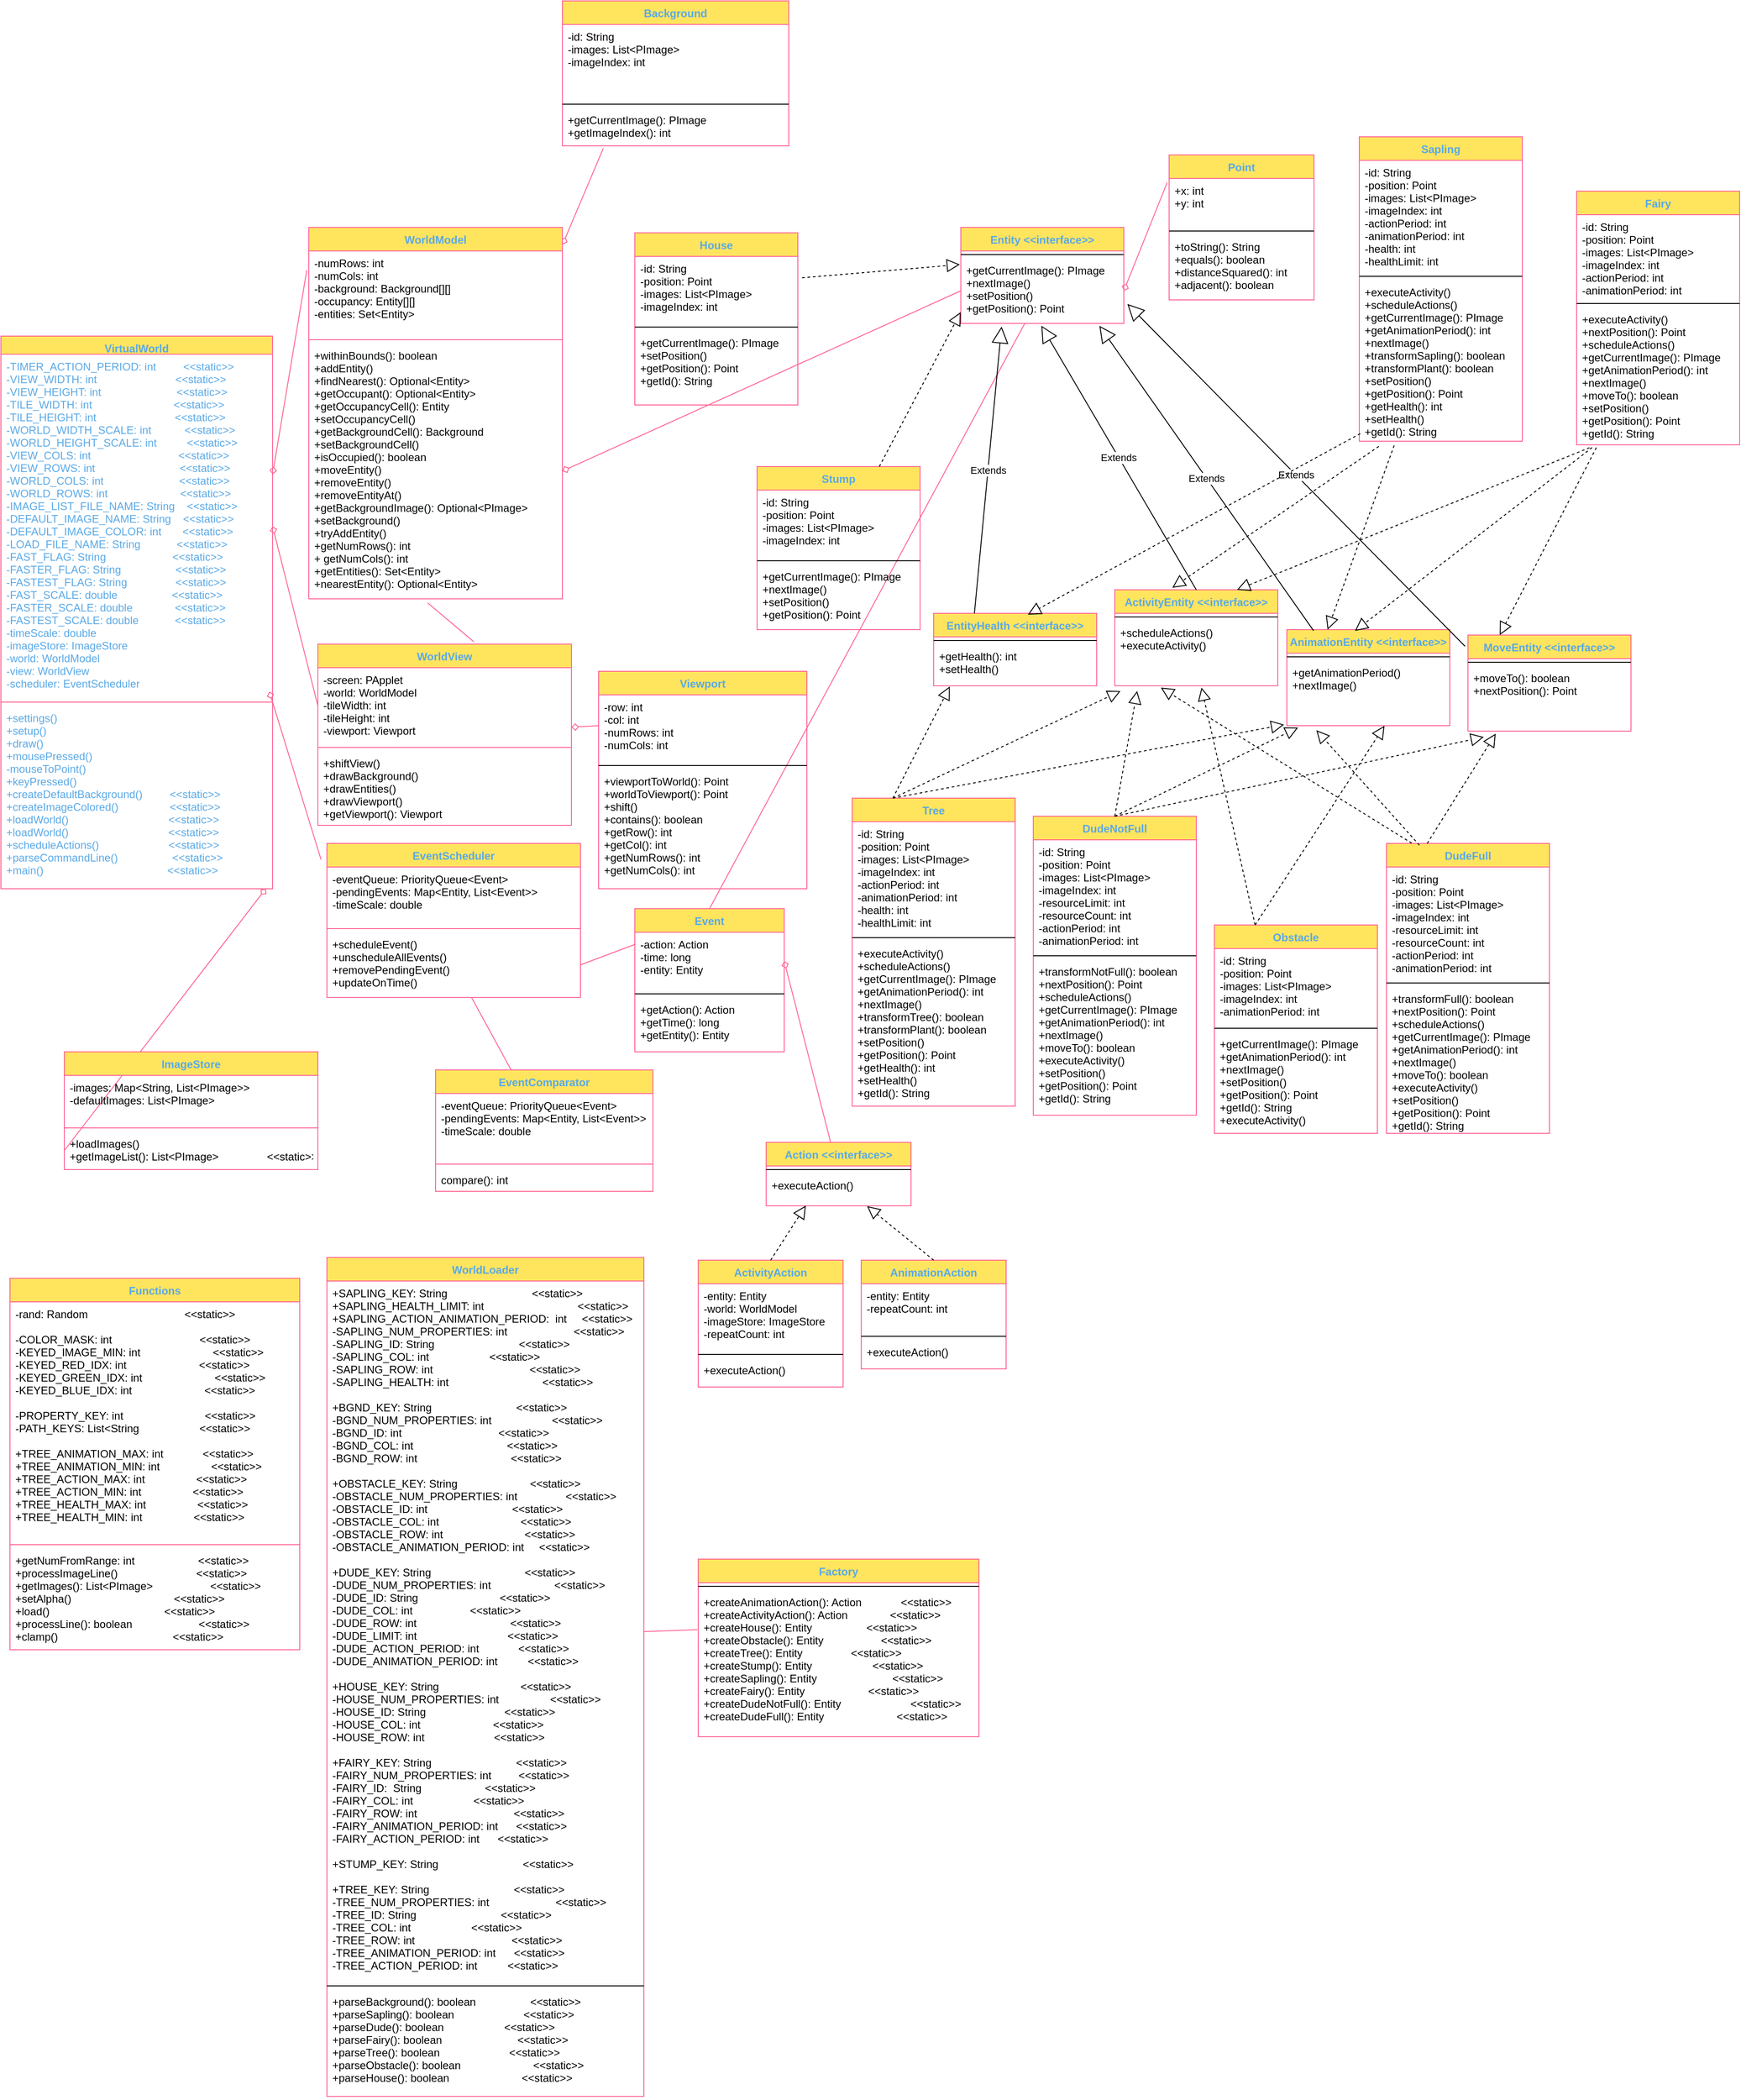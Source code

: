 <mxfile version="17.5.0" type="device"><diagram id="Yo6Zvny2ZRX3JAPKxXua" name="Page 2"><mxGraphModel dx="3623" dy="2755" grid="1" gridSize="10" guides="1" tooltips="1" connect="1" arrows="1" fold="1" page="1" pageScale="1" pageWidth="850" pageHeight="1100" math="0" shadow="0"><root><mxCell id="0"/><mxCell id="1" parent="0"/><mxCell id="9QCy8xStylBZIKNgi6fj-1" value="" style="graphMlID=e0;endArrow=none;strokeColor=#FF6392;strokeWidth=1.0;startArrow=diamond;startFill=0;endFill=1;exitX=1;exitY=0.25;exitDx=0;exitDy=0;fontColor=#5AA9E6;entryX=-0.008;entryY=-0.286;entryDx=0;entryDy=0;entryPerimeter=0;" edge="1" parent="1" source="9QCy8xStylBZIKNgi6fj-13" target="9QCy8xStylBZIKNgi6fj-20"><mxGeometry relative="1" as="geometry"/></mxCell><mxCell id="9QCy8xStylBZIKNgi6fj-2" value="" style="graphMlID=e1;endArrow=none;strokeColor=#FF6392;strokeWidth=1.0;startArrow=diamond;startFill=0;endFill=1;exitX=1;exitY=0.5;exitDx=0;exitDy=0;fontColor=#5AA9E6;entryX=0;entryY=0.5;entryDx=0;entryDy=0;" edge="1" parent="1" source="9QCy8xStylBZIKNgi6fj-14" target="9QCy8xStylBZIKNgi6fj-22"><mxGeometry relative="1" as="geometry"/></mxCell><mxCell id="9QCy8xStylBZIKNgi6fj-3" value="" style="graphMlID=e2;endArrow=none;strokeColor=#FF6392;strokeWidth=1.0;startArrow=diamond;startFill=0;endFill=1;fontColor=#5AA9E6;entryX=0;entryY=0.25;entryDx=0;entryDy=0;" edge="1" parent="1" source="9QCy8xStylBZIKNgi6fj-21" target="9QCy8xStylBZIKNgi6fj-48"><mxGeometry relative="1" as="geometry"><mxPoint x="668" y="260" as="sourcePoint"/></mxGeometry></mxCell><mxCell id="9QCy8xStylBZIKNgi6fj-4" value="" style="graphMlID=e3;endArrow=none;strokeColor=#FF6392;strokeWidth=1.0;startArrow=diamond;startFill=0;endFill=1;exitX=0.988;exitY=-0.077;exitDx=0;exitDy=0;exitPerimeter=0;fontColor=#5AA9E6;entryX=-0.023;entryY=0.105;entryDx=0;entryDy=0;entryPerimeter=0;" edge="1" parent="1" source="9QCy8xStylBZIKNgi6fj-16" target="9QCy8xStylBZIKNgi6fj-25"><mxGeometry relative="1" as="geometry"><mxPoint x="860" y="600" as="targetPoint"/></mxGeometry></mxCell><mxCell id="9QCy8xStylBZIKNgi6fj-5" value="" style="graphMlID=e4;endArrow=none;strokeColor=#FF6392;strokeWidth=1.0;startArrow=diamond;startFill=0;endFill=1;exitX=0.975;exitY=1;exitDx=0;exitDy=0;exitPerimeter=0;fontColor=#5AA9E6;entryX=0;entryY=0.5;entryDx=0;entryDy=0;" edge="1" parent="1" source="9QCy8xStylBZIKNgi6fj-16" target="9QCy8xStylBZIKNgi6fj-32"><mxGeometry relative="1" as="geometry"/></mxCell><mxCell id="9QCy8xStylBZIKNgi6fj-6" value="" style="graphMlID=e5;endArrow=none;strokeColor=#FF6392;strokeWidth=1.0;startArrow=diamond;startFill=0;endFill=1;fontColor=#5AA9E6;exitX=1.001;exitY=-0.077;exitDx=0;exitDy=0;exitPerimeter=0;entryX=0.181;entryY=1.06;entryDx=0;entryDy=0;entryPerimeter=0;" edge="1" parent="1" source="9QCy8xStylBZIKNgi6fj-18" target="9QCy8xStylBZIKNgi6fj-44"><mxGeometry relative="1" as="geometry"/></mxCell><mxCell id="9QCy8xStylBZIKNgi6fj-7" value="" style="graphMlID=e7;endArrow=none;strokeColor=#FF6392;strokeWidth=1.0;startArrow=none;startFill=1;endFill=1;fontColor=#5AA9E6;" edge="1" parent="1" source="9QCy8xStylBZIKNgi6fj-28" target="9QCy8xStylBZIKNgi6fj-33"><mxGeometry relative="1" as="geometry"/></mxCell><mxCell id="9QCy8xStylBZIKNgi6fj-8" value="" style="graphMlID=e8;endArrow=none;strokeColor=#FF6392;strokeWidth=1.0;startArrow=diamond;startFill=0;endFill=1;fontColor=#5AA9E6;exitX=1;exitY=0.5;exitDx=0;exitDy=0;entryX=0;entryY=0.5;entryDx=0;entryDy=0;" edge="1" parent="1" source="9QCy8xStylBZIKNgi6fj-20" target="9QCy8xStylBZIKNgi6fj-47"><mxGeometry relative="1" as="geometry"><mxPoint x="730" y="100" as="sourcePoint"/><mxPoint x="1000" y="248" as="targetPoint"/></mxGeometry></mxCell><mxCell id="9QCy8xStylBZIKNgi6fj-9" value="" style="graphMlID=e9;endArrow=none;strokeColor=#FF6392;strokeWidth=1.0;startArrow=diamond;startFill=0;endFill=1;fontColor=#5AA9E6;exitX=1;exitY=0.5;exitDx=0;exitDy=0;entryX=-0.013;entryY=0.08;entryDx=0;entryDy=0;entryPerimeter=0;" edge="1" parent="1" source="9QCy8xStylBZIKNgi6fj-47" target="9QCy8xStylBZIKNgi6fj-53"><mxGeometry relative="1" as="geometry"><mxPoint x="1180" y="248" as="sourcePoint"/></mxGeometry></mxCell><mxCell id="9QCy8xStylBZIKNgi6fj-10" value="" style="graphMlID=e11;endArrow=none;strokeColor=#FF6392;strokeWidth=1.0;startArrow=diamond;startFill=0;endFill=1;fontColor=#5AA9E6;exitX=1;exitY=0.5;exitDx=0;exitDy=0;entryX=0.447;entryY=0.015;entryDx=0;entryDy=0;entryPerimeter=0;" edge="1" parent="1" source="9QCy8xStylBZIKNgi6fj-108" target="9QCy8xStylBZIKNgi6fj-56"><mxGeometry relative="1" as="geometry"><mxPoint x="1365.96" y="458.072" as="targetPoint"/><mxPoint x="910" y="760.0" as="sourcePoint"/></mxGeometry></mxCell><mxCell id="9QCy8xStylBZIKNgi6fj-11" value="" style="graphMlID=e13;endArrow=none;strokeColor=#FF6392;strokeWidth=1.0;startArrow=none;startFill=1;endFill=1;fontColor=#5AA9E6;entryX=0.469;entryY=1.016;entryDx=0;entryDy=0;entryPerimeter=0;exitX=0.615;exitY=-0.013;exitDx=0;exitDy=0;exitPerimeter=0;" edge="1" parent="1" source="9QCy8xStylBZIKNgi6fj-21" target="9QCy8xStylBZIKNgi6fj-20"><mxGeometry relative="1" as="geometry"/></mxCell><mxCell id="9QCy8xStylBZIKNgi6fj-12" value="" style="graphMlID=e14;endArrow=none;strokeColor=#FF6392;strokeWidth=1.0;startArrow=none;startFill=1;endFill=1;fontColor=#5AA9E6;exitX=0.5;exitY=0;exitDx=0;exitDy=0;" edge="1" parent="1" source="9QCy8xStylBZIKNgi6fj-107" target="9QCy8xStylBZIKNgi6fj-47"><mxGeometry relative="1" as="geometry"><mxPoint x="1197.699" y="299.661" as="targetPoint"/></mxGeometry></mxCell><mxCell id="9QCy8xStylBZIKNgi6fj-13" value="VirtualWorld" style="swimlane;fontStyle=1;align=center;verticalAlign=top;childLayout=stackLayout;horizontal=1;startSize=20;horizontalStack=0;resizeParent=1;resizeParentMax=0;resizeLast=0;collapsible=1;marginBottom=0;hachureGap=4;pointerEvents=0;fillColor=#FFE45E;strokeColor=#FF6392;fontColor=#5AA9E6;" vertex="1" parent="1"><mxGeometry x="40" y="170" width="300" height="610" as="geometry"/></mxCell><mxCell id="9QCy8xStylBZIKNgi6fj-14" value="-TIMER_ACTION_PERIOD: int         &lt;&lt;static&gt;&gt;&#10;-VIEW_WIDTH: int                          &lt;&lt;static&gt;&gt;&#10;-VIEW_HEIGHT: int                         &lt;&lt;static&gt;&gt;&#10;-TILE_WIDTH: int                           &lt;&lt;static&gt;&gt;&#10;-TILE_HEIGHT: int                          &lt;&lt;static&gt;&gt;&#10;-WORLD_WIDTH_SCALE: int           &lt;&lt;static&gt;&gt;&#10;-WORLD_HEIGHT_SCALE: int          &lt;&lt;static&gt;&gt;&#10;-VIEW_COLS: int                             &lt;&lt;static&gt;&gt;&#10;-VIEW_ROWS: int                            &lt;&lt;static&gt;&gt;&#10;-WORLD_COLS: int                         &lt;&lt;static&gt;&gt;&#10;-WORLD_ROWS: int                        &lt;&lt;static&gt;&gt;&#10;-IMAGE_LIST_FILE_NAME: String    &lt;&lt;static&gt;&gt;&#10;-DEFAULT_IMAGE_NAME: String    &lt;&lt;static&gt;&gt;&#10;-DEFAULT_IMAGE_COLOR: int       &lt;&lt;static&gt;&gt;&#10;-LOAD_FILE_NAME: String            &lt;&lt;static&gt;&gt;&#10;-FAST_FLAG: String                      &lt;&lt;static&gt;&gt;&#10;-FASTER_FLAG: String                  &lt;&lt;static&gt;&gt;&#10;-FASTEST_FLAG: String                &lt;&lt;static&gt;&gt;&#10;-FAST_SCALE: double                  &lt;&lt;static&gt;&gt;&#10;-FASTER_SCALE: double              &lt;&lt;static&gt;&gt;&#10;-FASTEST_SCALE: double            &lt;&lt;static&gt;&gt;&#10;-timeScale: double&#10;-imageStore: ImageStore&#10;-world: WorldModel&#10;-view: WorldView&#10;-scheduler: EventScheduler" style="text;strokeColor=none;fillColor=none;align=left;verticalAlign=top;spacingLeft=4;spacingRight=4;overflow=hidden;rotatable=0;points=[[0,0.5],[1,0.5]];portConstraint=eastwest;fontColor=#5AA9E6;" vertex="1" parent="9QCy8xStylBZIKNgi6fj-13"><mxGeometry y="20" width="300" height="380" as="geometry"/></mxCell><mxCell id="9QCy8xStylBZIKNgi6fj-15" value="" style="line;strokeWidth=1;fillColor=none;align=left;verticalAlign=middle;spacingTop=-1;spacingLeft=3;spacingRight=3;rotatable=0;labelPosition=right;points=[];portConstraint=eastwest;strokeColor=#FF6392;fontColor=#5AA9E6;" vertex="1" parent="9QCy8xStylBZIKNgi6fj-13"><mxGeometry y="400" width="300" height="8" as="geometry"/></mxCell><mxCell id="9QCy8xStylBZIKNgi6fj-16" value="+settings()&#10;+setup()&#10;+draw()&#10;+mousePressed()&#10;-mouseToPoint()&#10;+keyPressed()&#10;+createDefaultBackground()         &lt;&lt;static&gt;&gt;&#10;+createImageColored()                 &lt;&lt;static&gt;&gt;&#10;+loadWorld()                                 &lt;&lt;static&gt;&gt;&#10;+loadWorld()                                 &lt;&lt;static&gt;&gt;&#10;+scheduleActions()                       &lt;&lt;static&gt;&gt;&#10;+parseCommandLine()                  &lt;&lt;static&gt;&gt;&#10;+main()                                         &lt;&lt;static&gt;&gt;" style="text;strokeColor=none;fillColor=none;align=left;verticalAlign=top;spacingLeft=4;spacingRight=4;overflow=hidden;rotatable=0;points=[[0,0.5],[1,0.5]];portConstraint=eastwest;fontColor=#5AA9E6;" vertex="1" parent="9QCy8xStylBZIKNgi6fj-13"><mxGeometry y="408" width="300" height="202" as="geometry"/></mxCell><mxCell id="9QCy8xStylBZIKNgi6fj-17" value="WorldModel" style="swimlane;fontStyle=1;align=center;verticalAlign=top;childLayout=stackLayout;horizontal=1;startSize=26;horizontalStack=0;resizeParent=1;resizeParentMax=0;resizeLast=0;collapsible=1;marginBottom=0;hachureGap=4;pointerEvents=0;sketch=0;fontColor=#5AA9E6;strokeColor=#FF6392;fillColor=#FFE45E;" vertex="1" parent="1"><mxGeometry x="380" y="50" width="280" height="410" as="geometry"/></mxCell><mxCell id="9QCy8xStylBZIKNgi6fj-18" value="-numRows: int&#10;-numCols: int&#10;-background: Background[][]&#10;-occupancy: Entity[][]&#10;-entities: Set&lt;Entity&gt;" style="text;strokeColor=none;fillColor=none;align=left;verticalAlign=top;spacingLeft=4;spacingRight=4;overflow=hidden;rotatable=0;points=[[0,0.5],[1,0.5]];portConstraint=eastwest;fontColor=#000000;" vertex="1" parent="9QCy8xStylBZIKNgi6fj-17"><mxGeometry y="26" width="280" height="94" as="geometry"/></mxCell><mxCell id="9QCy8xStylBZIKNgi6fj-19" value="" style="line;strokeWidth=1;fillColor=none;align=left;verticalAlign=middle;spacingTop=-1;spacingLeft=3;spacingRight=3;rotatable=0;labelPosition=right;points=[];portConstraint=eastwest;strokeColor=#FF6392;fontColor=#5AA9E6;" vertex="1" parent="9QCy8xStylBZIKNgi6fj-17"><mxGeometry y="120" width="280" height="8" as="geometry"/></mxCell><mxCell id="9QCy8xStylBZIKNgi6fj-20" value="+withinBounds(): boolean        &#10;+addEntity()&#10;+findNearest(): Optional&lt;Entity&gt;   &#10;+getOccupant(): Optional&lt;Entity&gt;          &#10;+getOccupancyCell(): Entity                  &#10;+setOccupancyCell()                          &#10;+getBackgroundCell(): Background            &#10;+setBackgroundCell()    &#10;+isOccupied(): boolean   &#10;+moveEntity()                             &#10;+removeEntity()                          &#10;+removeEntityAt()                               &#10;+getBackgroundImage(): Optional&lt;PImage&gt;   &#10;+setBackground()    &#10;+tryAddEntity() &#10;+getNumRows(): int&#10;+ getNumCols(): int&#10;+getEntities(): Set&lt;Entity&gt;&#10;+nearestEntity(): Optional&lt;Entity&gt;          &#10;&#10;                       &#10;&#10;                                       &#10;                       &#10;                                 &#10;             " style="text;strokeColor=none;fillColor=none;align=left;verticalAlign=top;spacingLeft=4;spacingRight=4;overflow=hidden;rotatable=0;points=[[0,0.5],[1,0.5]];portConstraint=eastwest;fontColor=#020405;" vertex="1" parent="9QCy8xStylBZIKNgi6fj-17"><mxGeometry y="128" width="280" height="282" as="geometry"/></mxCell><mxCell id="9QCy8xStylBZIKNgi6fj-21" value="WorldView" style="swimlane;fontStyle=1;align=center;verticalAlign=top;childLayout=stackLayout;horizontal=1;startSize=26;horizontalStack=0;resizeParent=1;resizeParentMax=0;resizeLast=0;collapsible=1;marginBottom=0;hachureGap=4;pointerEvents=0;sketch=0;fontColor=#5AA9E6;strokeColor=#FF6392;fillColor=#FFE45E;" vertex="1" parent="1"><mxGeometry x="390" y="510" width="280" height="200" as="geometry"/></mxCell><mxCell id="9QCy8xStylBZIKNgi6fj-22" value="-screen: PApplet&#10;-world: WorldModel&#10;-tileWidth: int&#10;-tileHeight: int&#10;-viewport: Viewport" style="text;strokeColor=none;fillColor=none;align=left;verticalAlign=top;spacingLeft=4;spacingRight=4;overflow=hidden;rotatable=0;points=[[0,0.5],[1,0.5]];portConstraint=eastwest;fontColor=#000000;" vertex="1" parent="9QCy8xStylBZIKNgi6fj-21"><mxGeometry y="26" width="280" height="84" as="geometry"/></mxCell><mxCell id="9QCy8xStylBZIKNgi6fj-23" value="" style="line;strokeWidth=1;fillColor=none;align=left;verticalAlign=middle;spacingTop=-1;spacingLeft=3;spacingRight=3;rotatable=0;labelPosition=right;points=[];portConstraint=eastwest;strokeColor=#FF6392;fontColor=#5AA9E6;" vertex="1" parent="9QCy8xStylBZIKNgi6fj-21"><mxGeometry y="110" width="280" height="8" as="geometry"/></mxCell><mxCell id="9QCy8xStylBZIKNgi6fj-24" value="+shiftView() &#10;+drawBackground() &#10;+drawEntities()                             &#10;+drawViewport()     &#10;+getViewport(): Viewport &#10;                               " style="text;strokeColor=none;fillColor=none;align=left;verticalAlign=top;spacingLeft=4;spacingRight=4;overflow=hidden;rotatable=0;points=[[0,0.5],[1,0.5]];portConstraint=eastwest;fontColor=#000000;" vertex="1" parent="9QCy8xStylBZIKNgi6fj-21"><mxGeometry y="118" width="280" height="82" as="geometry"/></mxCell><mxCell id="9QCy8xStylBZIKNgi6fj-25" value="EventScheduler" style="swimlane;fontStyle=1;align=center;verticalAlign=top;childLayout=stackLayout;horizontal=1;startSize=26;horizontalStack=0;resizeParent=1;resizeParentMax=0;resizeLast=0;collapsible=1;marginBottom=0;hachureGap=4;pointerEvents=0;sketch=0;fontColor=#5AA9E6;strokeColor=#FF6392;fillColor=#FFE45E;" vertex="1" parent="1"><mxGeometry x="400" y="730" width="280" height="170" as="geometry"/></mxCell><mxCell id="9QCy8xStylBZIKNgi6fj-26" value="-eventQueue: PriorityQueue&lt;Event&gt;&#10;-pendingEvents: Map&lt;Entity, List&lt;Event&gt;&gt;&#10;-timeScale: double" style="text;strokeColor=none;fillColor=none;align=left;verticalAlign=top;spacingLeft=4;spacingRight=4;overflow=hidden;rotatable=0;points=[[0,0.5],[1,0.5]];portConstraint=eastwest;fontColor=#000000;" vertex="1" parent="9QCy8xStylBZIKNgi6fj-25"><mxGeometry y="26" width="280" height="64" as="geometry"/></mxCell><mxCell id="9QCy8xStylBZIKNgi6fj-27" value="" style="line;strokeWidth=1;fillColor=none;align=left;verticalAlign=middle;spacingTop=-1;spacingLeft=3;spacingRight=3;rotatable=0;labelPosition=right;points=[];portConstraint=eastwest;strokeColor=#FF6392;fontColor=#5AA9E6;" vertex="1" parent="9QCy8xStylBZIKNgi6fj-25"><mxGeometry y="90" width="280" height="8" as="geometry"/></mxCell><mxCell id="9QCy8xStylBZIKNgi6fj-28" value="+scheduleEvent()                                 &#10;+unscheduleAllEvents()     &#10;+removePendingEvent()                       &#10;+updateOnTime()                                             &#10;" style="text;strokeColor=none;fillColor=none;align=left;verticalAlign=top;spacingLeft=4;spacingRight=4;overflow=hidden;rotatable=0;points=[[0,0.5],[1,0.5]];portConstraint=eastwest;fontColor=#000000;" vertex="1" parent="9QCy8xStylBZIKNgi6fj-25"><mxGeometry y="98" width="280" height="72" as="geometry"/></mxCell><mxCell id="9QCy8xStylBZIKNgi6fj-29" value="ImageStore" style="swimlane;fontStyle=1;align=center;verticalAlign=top;childLayout=stackLayout;horizontal=1;startSize=26;horizontalStack=0;resizeParent=1;resizeParentMax=0;resizeLast=0;collapsible=1;marginBottom=0;hachureGap=4;pointerEvents=0;sketch=0;fontColor=#5AA9E6;strokeColor=#FF6392;fillColor=#FFE45E;" vertex="1" parent="1"><mxGeometry x="110" y="960" width="280" height="130" as="geometry"/></mxCell><mxCell id="9QCy8xStylBZIKNgi6fj-30" value="-images: Map&lt;String, List&lt;PImage&gt;&gt;&#10;-defaultImages: List&lt;PImage&gt;" style="text;strokeColor=none;fillColor=none;align=left;verticalAlign=top;spacingLeft=4;spacingRight=4;overflow=hidden;rotatable=0;points=[[0,0.5],[1,0.5]];portConstraint=eastwest;fontColor=#000000;" vertex="1" parent="9QCy8xStylBZIKNgi6fj-29"><mxGeometry y="26" width="280" height="54" as="geometry"/></mxCell><mxCell id="9QCy8xStylBZIKNgi6fj-31" value="" style="line;strokeWidth=1;fillColor=none;align=left;verticalAlign=middle;spacingTop=-1;spacingLeft=3;spacingRight=3;rotatable=0;labelPosition=right;points=[];portConstraint=eastwest;strokeColor=#FF6392;fontColor=#5AA9E6;" vertex="1" parent="9QCy8xStylBZIKNgi6fj-29"><mxGeometry y="80" width="280" height="8" as="geometry"/></mxCell><mxCell id="9QCy8xStylBZIKNgi6fj-32" value="+loadImages()&#10;+getImageList(): List&lt;PImage&gt;                &lt;&lt;static&gt;&gt;                                " style="text;strokeColor=none;fillColor=none;align=left;verticalAlign=top;spacingLeft=4;spacingRight=4;overflow=hidden;rotatable=0;points=[[0,0.5],[1,0.5]];portConstraint=eastwest;fontColor=#000000;" vertex="1" parent="9QCy8xStylBZIKNgi6fj-29"><mxGeometry y="88" width="280" height="42" as="geometry"/></mxCell><mxCell id="9QCy8xStylBZIKNgi6fj-33" value="EventComparator" style="swimlane;fontStyle=1;align=center;verticalAlign=top;childLayout=stackLayout;horizontal=1;startSize=26;horizontalStack=0;resizeParent=1;resizeParentMax=0;resizeLast=0;collapsible=1;marginBottom=0;hachureGap=4;pointerEvents=0;sketch=0;fontColor=#5AA9E6;strokeColor=#FF6392;fillColor=#FFE45E;" vertex="1" parent="1"><mxGeometry x="520" y="980" width="240" height="134" as="geometry"/></mxCell><mxCell id="9QCy8xStylBZIKNgi6fj-34" value="-eventQueue: PriorityQueue&lt;Event&gt;&#10;-pendingEvents: Map&lt;Entity, List&lt;Event&gt;&gt;&#10;-timeScale: double" style="text;strokeColor=none;fillColor=none;align=left;verticalAlign=top;spacingLeft=4;spacingRight=4;overflow=hidden;rotatable=0;points=[[0,0.5],[1,0.5]];portConstraint=eastwest;fontColor=#000000;" vertex="1" parent="9QCy8xStylBZIKNgi6fj-33"><mxGeometry y="26" width="240" height="74" as="geometry"/></mxCell><mxCell id="9QCy8xStylBZIKNgi6fj-35" value="" style="line;strokeWidth=1;fillColor=none;align=left;verticalAlign=middle;spacingTop=-1;spacingLeft=3;spacingRight=3;rotatable=0;labelPosition=right;points=[];portConstraint=eastwest;strokeColor=#FF6392;fontColor=#5AA9E6;" vertex="1" parent="9QCy8xStylBZIKNgi6fj-33"><mxGeometry y="100" width="240" height="8" as="geometry"/></mxCell><mxCell id="9QCy8xStylBZIKNgi6fj-36" value="compare(): int" style="text;strokeColor=none;fillColor=none;align=left;verticalAlign=top;spacingLeft=4;spacingRight=4;overflow=hidden;rotatable=0;points=[[0,0.5],[1,0.5]];portConstraint=eastwest;fontColor=#000000;" vertex="1" parent="9QCy8xStylBZIKNgi6fj-33"><mxGeometry y="108" width="240" height="26" as="geometry"/></mxCell><mxCell id="9QCy8xStylBZIKNgi6fj-37" value="Functions" style="swimlane;fontStyle=1;align=center;verticalAlign=top;childLayout=stackLayout;horizontal=1;startSize=26;horizontalStack=0;resizeParent=1;resizeParentMax=0;resizeLast=0;collapsible=1;marginBottom=0;hachureGap=4;pointerEvents=0;sketch=0;fontColor=#5AA9E6;strokeColor=#FF6392;fillColor=#FFE45E;" vertex="1" parent="1"><mxGeometry x="50" y="1210" width="320" height="410" as="geometry"/></mxCell><mxCell id="9QCy8xStylBZIKNgi6fj-38" value="-rand: Random                                &lt;&lt;static&gt;&gt;&#10;&#10;-COLOR_MASK: int                             &lt;&lt;static&gt;&gt;&#10;-KEYED_IMAGE_MIN: int                        &lt;&lt;static&gt;&gt;&#10;-KEYED_RED_IDX: int                        &lt;&lt;static&gt;&gt;&#10;-KEYED_GREEN_IDX: int                        &lt;&lt;static&gt;&gt;&#10;-KEYED_BLUE_IDX: int                        &lt;&lt;static&gt;&gt;&#10;&#10;-PROPERTY_KEY: int                           &lt;&lt;static&gt;&gt;&#10;-PATH_KEYS: List&lt;String                    &lt;&lt;static&gt;&gt;&#10;&#10;+TREE_ANIMATION_MAX: int             &lt;&lt;static&gt;&gt;&#10;+TREE_ANIMATION_MIN: int                 &lt;&lt;static&gt;&gt;&#10;+TREE_ACTION_MAX: int                 &lt;&lt;static&gt;&gt;&#10;+TREE_ACTION_MIN: int                 &lt;&lt;static&gt;&gt;&#10;+TREE_HEALTH_MAX: int                 &lt;&lt;static&gt;&gt;&#10;+TREE_HEALTH_MIN: int                 &lt;&lt;static&gt;&gt;" style="text;strokeColor=none;fillColor=none;align=left;verticalAlign=top;spacingLeft=4;spacingRight=4;overflow=hidden;rotatable=0;points=[[0,0.5],[1,0.5]];portConstraint=eastwest;fontColor=#000000;" vertex="1" parent="9QCy8xStylBZIKNgi6fj-37"><mxGeometry y="26" width="320" height="264" as="geometry"/></mxCell><mxCell id="9QCy8xStylBZIKNgi6fj-39" value="" style="line;strokeWidth=1;fillColor=none;align=left;verticalAlign=middle;spacingTop=-1;spacingLeft=3;spacingRight=3;rotatable=0;labelPosition=right;points=[];portConstraint=eastwest;strokeColor=#FF6392;fontColor=#5AA9E6;" vertex="1" parent="9QCy8xStylBZIKNgi6fj-37"><mxGeometry y="290" width="320" height="8" as="geometry"/></mxCell><mxCell id="9QCy8xStylBZIKNgi6fj-40" value="+getNumFromRange: int                     &lt;&lt;static&gt;&gt;&#10;+processImageLine()                          &lt;&lt;static&gt;&gt;&#10;+getImages(): List&lt;PImage&gt;                   &lt;&lt;static&gt;&gt;&#10;+setAlpha()                                  &lt;&lt;static&gt;&gt;&#10;+load()                                      &lt;&lt;static&gt;&gt;&#10;+processLine(): boolean                      &lt;&lt;static&gt;&gt;&#10;+clamp()                                      &lt;&lt;static&gt;&gt;&#10;&#10;" style="text;strokeColor=none;fillColor=none;align=left;verticalAlign=top;spacingLeft=4;spacingRight=4;overflow=hidden;rotatable=0;points=[[0,0.5],[1,0.5]];portConstraint=eastwest;fontColor=#000000;" vertex="1" parent="9QCy8xStylBZIKNgi6fj-37"><mxGeometry y="298" width="320" height="112" as="geometry"/></mxCell><mxCell id="9QCy8xStylBZIKNgi6fj-41" value="Background" style="swimlane;fontStyle=1;align=center;verticalAlign=top;childLayout=stackLayout;horizontal=1;startSize=26;horizontalStack=0;resizeParent=1;resizeParentMax=0;resizeLast=0;collapsible=1;marginBottom=0;hachureGap=4;pointerEvents=0;sketch=0;fontColor=#5AA9E6;strokeColor=#FF6392;fillColor=#FFE45E;" vertex="1" parent="1"><mxGeometry x="660" y="-200" width="250" height="160" as="geometry"/></mxCell><mxCell id="9QCy8xStylBZIKNgi6fj-42" value="-id: String&#10;-images: List&lt;PImage&gt;&#10;-imageIndex: int&#10;" style="text;strokeColor=none;fillColor=none;align=left;verticalAlign=top;spacingLeft=4;spacingRight=4;overflow=hidden;rotatable=0;points=[[0,0.5],[1,0.5]];portConstraint=eastwest;" vertex="1" parent="9QCy8xStylBZIKNgi6fj-41"><mxGeometry y="26" width="250" height="84" as="geometry"/></mxCell><mxCell id="9QCy8xStylBZIKNgi6fj-43" value="" style="line;strokeWidth=1;fillColor=none;align=left;verticalAlign=middle;spacingTop=-1;spacingLeft=3;spacingRight=3;rotatable=0;labelPosition=right;points=[];portConstraint=eastwest;" vertex="1" parent="9QCy8xStylBZIKNgi6fj-41"><mxGeometry y="110" width="250" height="8" as="geometry"/></mxCell><mxCell id="9QCy8xStylBZIKNgi6fj-44" value="+getCurrentImage(): PImage   &#10;+getImageIndex(): int&#10;" style="text;strokeColor=none;fillColor=none;align=left;verticalAlign=top;spacingLeft=4;spacingRight=4;overflow=hidden;rotatable=0;points=[[0,0.5],[1,0.5]];portConstraint=eastwest;" vertex="1" parent="9QCy8xStylBZIKNgi6fj-41"><mxGeometry y="118" width="250" height="42" as="geometry"/></mxCell><mxCell id="9QCy8xStylBZIKNgi6fj-45" value="Entity &lt;&lt;interface&gt;&gt;" style="swimlane;fontStyle=1;align=center;verticalAlign=top;childLayout=stackLayout;horizontal=1;startSize=26;horizontalStack=0;resizeParent=1;resizeParentMax=0;resizeLast=0;collapsible=1;marginBottom=0;hachureGap=4;pointerEvents=0;sketch=0;fontColor=#5AA9E6;strokeColor=#FF6392;fillColor=#FFE45E;" vertex="1" parent="1"><mxGeometry x="1100" y="50" width="180" height="106" as="geometry"/></mxCell><mxCell id="9QCy8xStylBZIKNgi6fj-46" value="" style="line;strokeWidth=1;fillColor=none;align=left;verticalAlign=middle;spacingTop=-1;spacingLeft=3;spacingRight=3;rotatable=0;labelPosition=right;points=[];portConstraint=eastwest;" vertex="1" parent="9QCy8xStylBZIKNgi6fj-45"><mxGeometry y="26" width="180" height="8" as="geometry"/></mxCell><mxCell id="9QCy8xStylBZIKNgi6fj-47" value="+getCurrentImage(): PImage&#10;+nextImage() &#10;+setPosition()&#10;+getPosition(): Point&#10;             &#10;                                            " style="text;strokeColor=none;fillColor=none;align=left;verticalAlign=top;spacingLeft=4;spacingRight=4;overflow=hidden;rotatable=0;points=[[0,0.5],[1,0.5]];portConstraint=eastwest;" vertex="1" parent="9QCy8xStylBZIKNgi6fj-45"><mxGeometry y="34" width="180" height="72" as="geometry"/></mxCell><mxCell id="9QCy8xStylBZIKNgi6fj-48" value="Viewport" style="swimlane;fontStyle=1;align=center;verticalAlign=top;childLayout=stackLayout;horizontal=1;startSize=26;horizontalStack=0;resizeParent=1;resizeParentMax=0;resizeLast=0;collapsible=1;marginBottom=0;hachureGap=4;pointerEvents=0;sketch=0;fontColor=#5AA9E6;strokeColor=#FF6392;fillColor=#FFE45E;" vertex="1" parent="1"><mxGeometry x="700" y="540" width="230" height="240" as="geometry"/></mxCell><mxCell id="9QCy8xStylBZIKNgi6fj-49" value="-row: int&#10;-col: int&#10;-numRows: int&#10;-numCols: int" style="text;strokeColor=none;fillColor=none;align=left;verticalAlign=top;spacingLeft=4;spacingRight=4;overflow=hidden;rotatable=0;points=[[0,0.5],[1,0.5]];portConstraint=eastwest;" vertex="1" parent="9QCy8xStylBZIKNgi6fj-48"><mxGeometry y="26" width="230" height="74" as="geometry"/></mxCell><mxCell id="9QCy8xStylBZIKNgi6fj-50" value="" style="line;strokeWidth=1;fillColor=none;align=left;verticalAlign=middle;spacingTop=-1;spacingLeft=3;spacingRight=3;rotatable=0;labelPosition=right;points=[];portConstraint=eastwest;" vertex="1" parent="9QCy8xStylBZIKNgi6fj-48"><mxGeometry y="100" width="230" height="8" as="geometry"/></mxCell><mxCell id="9QCy8xStylBZIKNgi6fj-51" value="+viewportToWorld(): Point   &#10;+worldToViewport(): Point     &#10;+shift()  &#10;+contains(): boolean  &#10;+getRow(): int       &#10;+getCol(): int &#10;+getNumRows(): int &#10;+getNumCols(): int        &#10;                                   &#10;                " style="text;strokeColor=none;fillColor=none;align=left;verticalAlign=top;spacingLeft=4;spacingRight=4;overflow=hidden;rotatable=0;points=[[0,0.5],[1,0.5]];portConstraint=eastwest;" vertex="1" parent="9QCy8xStylBZIKNgi6fj-48"><mxGeometry y="108" width="230" height="132" as="geometry"/></mxCell><mxCell id="9QCy8xStylBZIKNgi6fj-52" value="Point" style="swimlane;fontStyle=1;align=center;verticalAlign=top;childLayout=stackLayout;horizontal=1;startSize=26;horizontalStack=0;resizeParent=1;resizeParentMax=0;resizeLast=0;collapsible=1;marginBottom=0;hachureGap=4;pointerEvents=0;sketch=0;fontColor=#5AA9E6;strokeColor=#FF6392;fillColor=#FFE45E;" vertex="1" parent="1"><mxGeometry x="1330" y="-30" width="160" height="160" as="geometry"/></mxCell><mxCell id="9QCy8xStylBZIKNgi6fj-53" value="+x: int&#10;+y: int" style="text;strokeColor=none;fillColor=none;align=left;verticalAlign=top;spacingLeft=4;spacingRight=4;overflow=hidden;rotatable=0;points=[[0,0.5],[1,0.5]];portConstraint=eastwest;" vertex="1" parent="9QCy8xStylBZIKNgi6fj-52"><mxGeometry y="26" width="160" height="54" as="geometry"/></mxCell><mxCell id="9QCy8xStylBZIKNgi6fj-54" value="" style="line;strokeWidth=1;fillColor=none;align=left;verticalAlign=middle;spacingTop=-1;spacingLeft=3;spacingRight=3;rotatable=0;labelPosition=right;points=[];portConstraint=eastwest;" vertex="1" parent="9QCy8xStylBZIKNgi6fj-52"><mxGeometry y="80" width="160" height="8" as="geometry"/></mxCell><mxCell id="9QCy8xStylBZIKNgi6fj-55" value="+toString(): String&#10;+equals(): boolean&#10;+distanceSquared(): int&#10;+adjacent(): boolean             &#10;     &#10;               " style="text;strokeColor=none;fillColor=none;align=left;verticalAlign=top;spacingLeft=4;spacingRight=4;overflow=hidden;rotatable=0;points=[[0,0.5],[1,0.5]];portConstraint=eastwest;" vertex="1" parent="9QCy8xStylBZIKNgi6fj-52"><mxGeometry y="88" width="160" height="72" as="geometry"/></mxCell><mxCell id="9QCy8xStylBZIKNgi6fj-56" value="Action &lt;&lt;interface&gt;&gt;" style="swimlane;fontStyle=1;align=center;verticalAlign=top;childLayout=stackLayout;horizontal=1;startSize=26;horizontalStack=0;resizeParent=1;resizeParentMax=0;resizeLast=0;collapsible=1;marginBottom=0;hachureGap=4;pointerEvents=0;sketch=0;fontColor=#5AA9E6;strokeColor=#FF6392;fillColor=#FFE45E;" vertex="1" parent="1"><mxGeometry x="885" y="1060" width="160" height="70" as="geometry"/></mxCell><mxCell id="9QCy8xStylBZIKNgi6fj-57" value="" style="line;strokeWidth=1;fillColor=none;align=left;verticalAlign=middle;spacingTop=-1;spacingLeft=3;spacingRight=3;rotatable=0;labelPosition=right;points=[];portConstraint=eastwest;" vertex="1" parent="9QCy8xStylBZIKNgi6fj-56"><mxGeometry y="26" width="160" height="8" as="geometry"/></mxCell><mxCell id="9QCy8xStylBZIKNgi6fj-58" value="+executeAction()  &#10;  " style="text;strokeColor=none;fillColor=none;align=left;verticalAlign=top;spacingLeft=4;spacingRight=4;overflow=hidden;rotatable=0;points=[[0,0.5],[1,0.5]];portConstraint=eastwest;" vertex="1" parent="9QCy8xStylBZIKNgi6fj-56"><mxGeometry y="34" width="160" height="36" as="geometry"/></mxCell><mxCell id="9QCy8xStylBZIKNgi6fj-59" value="House" style="swimlane;fontStyle=1;align=center;verticalAlign=top;childLayout=stackLayout;horizontal=1;startSize=26;horizontalStack=0;resizeParent=1;resizeParentMax=0;resizeLast=0;collapsible=1;marginBottom=0;hachureGap=4;pointerEvents=0;sketch=0;fontColor=#5AA9E6;strokeColor=#FF6392;fillColor=#FFE45E;" vertex="1" parent="1"><mxGeometry x="740" y="56" width="180" height="190" as="geometry"/></mxCell><mxCell id="9QCy8xStylBZIKNgi6fj-60" value="-id: String&#10;-position: Point&#10;-images: List&lt;PImage&gt;&#10;-imageIndex: int" style="text;strokeColor=none;fillColor=none;align=left;verticalAlign=top;spacingLeft=4;spacingRight=4;overflow=hidden;rotatable=0;points=[[0,0.5],[1,0.5]];portConstraint=eastwest;" vertex="1" parent="9QCy8xStylBZIKNgi6fj-59"><mxGeometry y="26" width="180" height="74" as="geometry"/></mxCell><mxCell id="9QCy8xStylBZIKNgi6fj-61" value="" style="line;strokeWidth=1;fillColor=none;align=left;verticalAlign=middle;spacingTop=-1;spacingLeft=3;spacingRight=3;rotatable=0;labelPosition=right;points=[];portConstraint=eastwest;" vertex="1" parent="9QCy8xStylBZIKNgi6fj-59"><mxGeometry y="100" width="180" height="8" as="geometry"/></mxCell><mxCell id="9QCy8xStylBZIKNgi6fj-62" value="+getCurrentImage(): PImage &#10;+setPosition()&#10;+getPosition(): Point&#10;+getId(): String&#10;                       " style="text;strokeColor=none;fillColor=none;align=left;verticalAlign=top;spacingLeft=4;spacingRight=4;overflow=hidden;rotatable=0;points=[[0,0.5],[1,0.5]];portConstraint=eastwest;" vertex="1" parent="9QCy8xStylBZIKNgi6fj-59"><mxGeometry y="108" width="180" height="82" as="geometry"/></mxCell><mxCell id="9QCy8xStylBZIKNgi6fj-63" value="DudeFull" style="swimlane;fontStyle=1;align=center;verticalAlign=top;childLayout=stackLayout;horizontal=1;startSize=26;horizontalStack=0;resizeParent=1;resizeParentMax=0;resizeLast=0;collapsible=1;marginBottom=0;hachureGap=4;pointerEvents=0;sketch=0;fontColor=#5AA9E6;strokeColor=#FF6392;fillColor=#FFE45E;" vertex="1" parent="1"><mxGeometry x="1570" y="730" width="180" height="320" as="geometry"/></mxCell><mxCell id="9QCy8xStylBZIKNgi6fj-64" value="-id: String&#10;-position: Point&#10;-images: List&lt;PImage&gt;&#10;-imageIndex: int&#10;-resourceLimit: int&#10;-resourceCount: int&#10;-actionPeriod: int&#10;-animationPeriod: int" style="text;strokeColor=none;fillColor=none;align=left;verticalAlign=top;spacingLeft=4;spacingRight=4;overflow=hidden;rotatable=0;points=[[0,0.5],[1,0.5]];portConstraint=eastwest;" vertex="1" parent="9QCy8xStylBZIKNgi6fj-63"><mxGeometry y="26" width="180" height="124" as="geometry"/></mxCell><mxCell id="9QCy8xStylBZIKNgi6fj-65" value="" style="line;strokeWidth=1;fillColor=none;align=left;verticalAlign=middle;spacingTop=-1;spacingLeft=3;spacingRight=3;rotatable=0;labelPosition=right;points=[];portConstraint=eastwest;" vertex="1" parent="9QCy8xStylBZIKNgi6fj-63"><mxGeometry y="150" width="180" height="8" as="geometry"/></mxCell><mxCell id="9QCy8xStylBZIKNgi6fj-66" value="+transformFull(): boolean                 &#10;+nextPosition(): Point&#10;+scheduleActions() &#10;+getCurrentImage(): PImage &#10;+getAnimationPeriod(): int &#10;+nextImage()               &#10;+moveTo(): boolean                  &#10;+executeActivity()&#10;+setPosition()&#10;+getPosition(): Point&#10;+getId(): String                      &#10;             &#10;                                            " style="text;strokeColor=none;fillColor=none;align=left;verticalAlign=top;spacingLeft=4;spacingRight=4;overflow=hidden;rotatable=0;points=[[0,0.5],[1,0.5]];portConstraint=eastwest;" vertex="1" parent="9QCy8xStylBZIKNgi6fj-63"><mxGeometry y="158" width="180" height="162" as="geometry"/></mxCell><mxCell id="9QCy8xStylBZIKNgi6fj-67" value="Sapling" style="swimlane;fontStyle=1;align=center;verticalAlign=top;childLayout=stackLayout;horizontal=1;startSize=26;horizontalStack=0;resizeParent=1;resizeParentMax=0;resizeLast=0;collapsible=1;marginBottom=0;hachureGap=4;pointerEvents=0;sketch=0;fontColor=#5AA9E6;strokeColor=#FF6392;fillColor=#FFE45E;" vertex="1" parent="1"><mxGeometry x="1540" y="-50" width="180" height="336" as="geometry"/></mxCell><mxCell id="9QCy8xStylBZIKNgi6fj-68" value="-id: String&#10;-position: Point&#10;-images: List&lt;PImage&gt;&#10;-imageIndex: int&#10;-actionPeriod: int&#10;-animationPeriod: int&#10;-health: int&#10;-healthLimit: int" style="text;strokeColor=none;fillColor=none;align=left;verticalAlign=top;spacingLeft=4;spacingRight=4;overflow=hidden;rotatable=0;points=[[0,0.5],[1,0.5]];portConstraint=eastwest;" vertex="1" parent="9QCy8xStylBZIKNgi6fj-67"><mxGeometry y="26" width="180" height="124" as="geometry"/></mxCell><mxCell id="9QCy8xStylBZIKNgi6fj-69" value="" style="line;strokeWidth=1;fillColor=none;align=left;verticalAlign=middle;spacingTop=-1;spacingLeft=3;spacingRight=3;rotatable=0;labelPosition=right;points=[];portConstraint=eastwest;" vertex="1" parent="9QCy8xStylBZIKNgi6fj-67"><mxGeometry y="150" width="180" height="8" as="geometry"/></mxCell><mxCell id="9QCy8xStylBZIKNgi6fj-70" value="+executeActivity()                 &#10;+scheduleActions() &#10;+getCurrentImage(): PImage &#10;+getAnimationPeriod(): int &#10;+nextImage()                 &#10;+transformSapling(): boolean &#10;+transformPlant(): boolean             &#10;+setPosition()&#10;+getPosition(): Point&#10;+getHealth(): int&#10;+setHealth()&#10;+getId(): String&#10;                                            " style="text;strokeColor=none;fillColor=none;align=left;verticalAlign=top;spacingLeft=4;spacingRight=4;overflow=hidden;rotatable=0;points=[[0,0.5],[1,0.5]];portConstraint=eastwest;" vertex="1" parent="9QCy8xStylBZIKNgi6fj-67"><mxGeometry y="158" width="180" height="178" as="geometry"/></mxCell><mxCell id="9QCy8xStylBZIKNgi6fj-71" value="Stump" style="swimlane;fontStyle=1;align=center;verticalAlign=top;childLayout=stackLayout;horizontal=1;startSize=26;horizontalStack=0;resizeParent=1;resizeParentMax=0;resizeLast=0;collapsible=1;marginBottom=0;hachureGap=4;pointerEvents=0;sketch=0;fontColor=#5AA9E6;strokeColor=#FF6392;fillColor=#FFE45E;" vertex="1" parent="1"><mxGeometry x="875" y="314" width="180" height="180" as="geometry"/></mxCell><mxCell id="9QCy8xStylBZIKNgi6fj-72" value="-id: String&#10;-position: Point&#10;-images: List&lt;PImage&gt;&#10;-imageIndex: int&#10;" style="text;strokeColor=none;fillColor=none;align=left;verticalAlign=top;spacingLeft=4;spacingRight=4;overflow=hidden;rotatable=0;points=[[0,0.5],[1,0.5]];portConstraint=eastwest;" vertex="1" parent="9QCy8xStylBZIKNgi6fj-71"><mxGeometry y="26" width="180" height="74" as="geometry"/></mxCell><mxCell id="9QCy8xStylBZIKNgi6fj-73" value="" style="line;strokeWidth=1;fillColor=none;align=left;verticalAlign=middle;spacingTop=-1;spacingLeft=3;spacingRight=3;rotatable=0;labelPosition=right;points=[];portConstraint=eastwest;" vertex="1" parent="9QCy8xStylBZIKNgi6fj-71"><mxGeometry y="100" width="180" height="8" as="geometry"/></mxCell><mxCell id="9QCy8xStylBZIKNgi6fj-74" value="+getCurrentImage(): PImage&#10;+nextImage()  &#10;+setPosition()&#10;+getPosition(): Point&#10;                      &#10;             &#10;                                            " style="text;strokeColor=none;fillColor=none;align=left;verticalAlign=top;spacingLeft=4;spacingRight=4;overflow=hidden;rotatable=0;points=[[0,0.5],[1,0.5]];portConstraint=eastwest;" vertex="1" parent="9QCy8xStylBZIKNgi6fj-71"><mxGeometry y="108" width="180" height="72" as="geometry"/></mxCell><mxCell id="9QCy8xStylBZIKNgi6fj-75" value="DudeNotFull" style="swimlane;fontStyle=1;align=center;verticalAlign=top;childLayout=stackLayout;horizontal=1;startSize=26;horizontalStack=0;resizeParent=1;resizeParentMax=0;resizeLast=0;collapsible=1;marginBottom=0;hachureGap=4;pointerEvents=0;sketch=0;fontColor=#5AA9E6;strokeColor=#FF6392;fillColor=#FFE45E;" vertex="1" parent="1"><mxGeometry x="1180" y="700" width="180" height="330" as="geometry"/></mxCell><mxCell id="9QCy8xStylBZIKNgi6fj-76" value="-id: String&#10;-position: Point&#10;-images: List&lt;PImage&gt;&#10;-imageIndex: int&#10;-resourceLimit: int&#10;-resourceCount: int&#10;-actionPeriod: int&#10;-animationPeriod: int" style="text;strokeColor=none;fillColor=none;align=left;verticalAlign=top;spacingLeft=4;spacingRight=4;overflow=hidden;rotatable=0;points=[[0,0.5],[1,0.5]];portConstraint=eastwest;" vertex="1" parent="9QCy8xStylBZIKNgi6fj-75"><mxGeometry y="26" width="180" height="124" as="geometry"/></mxCell><mxCell id="9QCy8xStylBZIKNgi6fj-77" value="" style="line;strokeWidth=1;fillColor=none;align=left;verticalAlign=middle;spacingTop=-1;spacingLeft=3;spacingRight=3;rotatable=0;labelPosition=right;points=[];portConstraint=eastwest;" vertex="1" parent="9QCy8xStylBZIKNgi6fj-75"><mxGeometry y="150" width="180" height="8" as="geometry"/></mxCell><mxCell id="9QCy8xStylBZIKNgi6fj-78" value="+transformNotFull(): boolean                &#10;+nextPosition(): Point&#10;+scheduleActions() &#10;+getCurrentImage(): PImage &#10;+getAnimationPeriod(): int &#10;+nextImage()   &#10;+moveTo(): boolean             &#10;+executeActivity() &#10;+setPosition()&#10;+getPosition(): Point&#10;+getId(): String&#10;                      &#10;             &#10;                                            " style="text;strokeColor=none;fillColor=none;align=left;verticalAlign=top;spacingLeft=4;spacingRight=4;overflow=hidden;rotatable=0;points=[[0,0.5],[1,0.5]];portConstraint=eastwest;" vertex="1" parent="9QCy8xStylBZIKNgi6fj-75"><mxGeometry y="158" width="180" height="172" as="geometry"/></mxCell><mxCell id="9QCy8xStylBZIKNgi6fj-79" value="Obstacle" style="swimlane;fontStyle=1;align=center;verticalAlign=top;childLayout=stackLayout;horizontal=1;startSize=26;horizontalStack=0;resizeParent=1;resizeParentMax=0;resizeLast=0;collapsible=1;marginBottom=0;hachureGap=4;pointerEvents=0;sketch=0;fontColor=#5AA9E6;strokeColor=#FF6392;fillColor=#FFE45E;" vertex="1" parent="1"><mxGeometry x="1380" y="820" width="180" height="230" as="geometry"/></mxCell><mxCell id="9QCy8xStylBZIKNgi6fj-80" value="-id: String&#10;-position: Point&#10;-images: List&lt;PImage&gt;&#10;-imageIndex: int&#10;-animationPeriod: int" style="text;strokeColor=none;fillColor=none;align=left;verticalAlign=top;spacingLeft=4;spacingRight=4;overflow=hidden;rotatable=0;points=[[0,0.5],[1,0.5]];portConstraint=eastwest;" vertex="1" parent="9QCy8xStylBZIKNgi6fj-79"><mxGeometry y="26" width="180" height="84" as="geometry"/></mxCell><mxCell id="9QCy8xStylBZIKNgi6fj-81" value="" style="line;strokeWidth=1;fillColor=none;align=left;verticalAlign=middle;spacingTop=-1;spacingLeft=3;spacingRight=3;rotatable=0;labelPosition=right;points=[];portConstraint=eastwest;" vertex="1" parent="9QCy8xStylBZIKNgi6fj-79"><mxGeometry y="110" width="180" height="8" as="geometry"/></mxCell><mxCell id="9QCy8xStylBZIKNgi6fj-82" value="+getCurrentImage(): PImage &#10;+getAnimationPeriod(): int &#10;+nextImage()   &#10;+setPosition()&#10;+getPosition(): Point&#10;+getId(): String      &#10;+executeActivity()                &#10;     " style="text;strokeColor=none;fillColor=none;align=left;verticalAlign=top;spacingLeft=4;spacingRight=4;overflow=hidden;rotatable=0;points=[[0,0.5],[1,0.5]];portConstraint=eastwest;" vertex="1" parent="9QCy8xStylBZIKNgi6fj-79"><mxGeometry y="118" width="180" height="112" as="geometry"/></mxCell><mxCell id="9QCy8xStylBZIKNgi6fj-83" value="Fairy" style="swimlane;fontStyle=1;align=center;verticalAlign=top;childLayout=stackLayout;horizontal=1;startSize=26;horizontalStack=0;resizeParent=1;resizeParentMax=0;resizeLast=0;collapsible=1;marginBottom=0;hachureGap=4;pointerEvents=0;sketch=0;fontColor=#5AA9E6;strokeColor=#FF6392;fillColor=#FFE45E;" vertex="1" parent="1"><mxGeometry x="1780" y="10" width="180" height="280" as="geometry"/></mxCell><mxCell id="9QCy8xStylBZIKNgi6fj-84" value="-id: String&#10;-position: Point&#10;-images: List&lt;PImage&gt;&#10;-imageIndex: int&#10;-actionPeriod: int&#10;-animationPeriod: int" style="text;strokeColor=none;fillColor=none;align=left;verticalAlign=top;spacingLeft=4;spacingRight=4;overflow=hidden;rotatable=0;points=[[0,0.5],[1,0.5]];portConstraint=eastwest;" vertex="1" parent="9QCy8xStylBZIKNgi6fj-83"><mxGeometry y="26" width="180" height="94" as="geometry"/></mxCell><mxCell id="9QCy8xStylBZIKNgi6fj-85" value="" style="line;strokeWidth=1;fillColor=none;align=left;verticalAlign=middle;spacingTop=-1;spacingLeft=3;spacingRight=3;rotatable=0;labelPosition=right;points=[];portConstraint=eastwest;" vertex="1" parent="9QCy8xStylBZIKNgi6fj-83"><mxGeometry y="120" width="180" height="8" as="geometry"/></mxCell><mxCell id="9QCy8xStylBZIKNgi6fj-86" value="+executeActivity()&#10;+nextPosition(): Point                 &#10;+scheduleActions() &#10;+getCurrentImage(): PImage &#10;+getAnimationPeriod(): int &#10;+nextImage()   &#10;+moveTo(): boolean &#10;+setPosition()&#10;+getPosition(): Point&#10;+getId(): String&#10;" style="text;strokeColor=none;fillColor=none;align=left;verticalAlign=top;spacingLeft=4;spacingRight=4;overflow=hidden;rotatable=0;points=[[0,0.5],[1,0.5]];portConstraint=eastwest;" vertex="1" parent="9QCy8xStylBZIKNgi6fj-83"><mxGeometry y="128" width="180" height="152" as="geometry"/></mxCell><mxCell id="9QCy8xStylBZIKNgi6fj-87" value="Tree" style="swimlane;fontStyle=1;align=center;verticalAlign=top;childLayout=stackLayout;horizontal=1;startSize=26;horizontalStack=0;resizeParent=1;resizeParentMax=0;resizeLast=0;collapsible=1;marginBottom=0;hachureGap=4;pointerEvents=0;sketch=0;fontColor=#5AA9E6;strokeColor=#FF6392;fillColor=#FFE45E;" vertex="1" parent="1"><mxGeometry x="980" y="680" width="180" height="340" as="geometry"/></mxCell><mxCell id="9QCy8xStylBZIKNgi6fj-88" value="-id: String&#10;-position: Point&#10;-images: List&lt;PImage&gt;&#10;-imageIndex: int&#10;-actionPeriod: int&#10;-animationPeriod: int&#10;-health: int&#10;-healthLimit: int" style="text;strokeColor=none;fillColor=none;align=left;verticalAlign=top;spacingLeft=4;spacingRight=4;overflow=hidden;rotatable=0;points=[[0,0.5],[1,0.5]];portConstraint=eastwest;" vertex="1" parent="9QCy8xStylBZIKNgi6fj-87"><mxGeometry y="26" width="180" height="124" as="geometry"/></mxCell><mxCell id="9QCy8xStylBZIKNgi6fj-89" value="" style="line;strokeWidth=1;fillColor=none;align=left;verticalAlign=middle;spacingTop=-1;spacingLeft=3;spacingRight=3;rotatable=0;labelPosition=right;points=[];portConstraint=eastwest;" vertex="1" parent="9QCy8xStylBZIKNgi6fj-87"><mxGeometry y="150" width="180" height="8" as="geometry"/></mxCell><mxCell id="9QCy8xStylBZIKNgi6fj-90" value="+executeActivity()             &#10;+scheduleActions() &#10;+getCurrentImage(): PImage &#10;+getAnimationPeriod(): int &#10;+nextImage()          &#10;+transformTree(): boolean  &#10;+transformPlant(): boolean             &#10;+setPosition()&#10;+getPosition(): Point&#10;+getHealth(): int&#10;+setHealth()&#10;+getId(): String&#10;                      &#10;             &#10;                                            " style="text;strokeColor=none;fillColor=none;align=left;verticalAlign=top;spacingLeft=4;spacingRight=4;overflow=hidden;rotatable=0;points=[[0,0.5],[1,0.5]];portConstraint=eastwest;" vertex="1" parent="9QCy8xStylBZIKNgi6fj-87"><mxGeometry y="158" width="180" height="182" as="geometry"/></mxCell><mxCell id="9QCy8xStylBZIKNgi6fj-91" value="ActivityAction" style="swimlane;fontStyle=1;align=center;verticalAlign=top;childLayout=stackLayout;horizontal=1;startSize=26;horizontalStack=0;resizeParent=1;resizeParentMax=0;resizeLast=0;collapsible=1;marginBottom=0;hachureGap=4;pointerEvents=0;sketch=0;fontColor=#5AA9E6;strokeColor=#FF6392;fillColor=#FFE45E;" vertex="1" parent="1"><mxGeometry x="810" y="1190" width="160" height="140" as="geometry"/></mxCell><mxCell id="9QCy8xStylBZIKNgi6fj-92" value="-entity: Entity&#10;-world: WorldModel&#10;-imageStore: ImageStore&#10;-repeatCount: int" style="text;strokeColor=none;fillColor=none;align=left;verticalAlign=top;spacingLeft=4;spacingRight=4;overflow=hidden;rotatable=0;points=[[0,0.5],[1,0.5]];portConstraint=eastwest;" vertex="1" parent="9QCy8xStylBZIKNgi6fj-91"><mxGeometry y="26" width="160" height="74" as="geometry"/></mxCell><mxCell id="9QCy8xStylBZIKNgi6fj-93" value="" style="line;strokeWidth=1;fillColor=none;align=left;verticalAlign=middle;spacingTop=-1;spacingLeft=3;spacingRight=3;rotatable=0;labelPosition=right;points=[];portConstraint=eastwest;" vertex="1" parent="9QCy8xStylBZIKNgi6fj-91"><mxGeometry y="100" width="160" height="8" as="geometry"/></mxCell><mxCell id="9QCy8xStylBZIKNgi6fj-94" value="+executeAction()  &#10;            &#10;                &#10;                         &#10;                           " style="text;strokeColor=none;fillColor=none;align=left;verticalAlign=top;spacingLeft=4;spacingRight=4;overflow=hidden;rotatable=0;points=[[0,0.5],[1,0.5]];portConstraint=eastwest;" vertex="1" parent="9QCy8xStylBZIKNgi6fj-91"><mxGeometry y="108" width="160" height="32" as="geometry"/></mxCell><mxCell id="9QCy8xStylBZIKNgi6fj-95" value="AnimationAction" style="swimlane;fontStyle=1;align=center;verticalAlign=top;childLayout=stackLayout;horizontal=1;startSize=26;horizontalStack=0;resizeParent=1;resizeParentMax=0;resizeLast=0;collapsible=1;marginBottom=0;hachureGap=4;pointerEvents=0;sketch=0;fontColor=#5AA9E6;strokeColor=#FF6392;fillColor=#FFE45E;" vertex="1" parent="1"><mxGeometry x="990" y="1190" width="160" height="120" as="geometry"/></mxCell><mxCell id="9QCy8xStylBZIKNgi6fj-96" value="-entity: Entity&#10;-repeatCount: int" style="text;strokeColor=none;fillColor=none;align=left;verticalAlign=top;spacingLeft=4;spacingRight=4;overflow=hidden;rotatable=0;points=[[0,0.5],[1,0.5]];portConstraint=eastwest;" vertex="1" parent="9QCy8xStylBZIKNgi6fj-95"><mxGeometry y="26" width="160" height="54" as="geometry"/></mxCell><mxCell id="9QCy8xStylBZIKNgi6fj-97" value="" style="line;strokeWidth=1;fillColor=none;align=left;verticalAlign=middle;spacingTop=-1;spacingLeft=3;spacingRight=3;rotatable=0;labelPosition=right;points=[];portConstraint=eastwest;" vertex="1" parent="9QCy8xStylBZIKNgi6fj-95"><mxGeometry y="80" width="160" height="8" as="geometry"/></mxCell><mxCell id="9QCy8xStylBZIKNgi6fj-98" value="+executeAction()             &#10;                &#10;                         &#10;                           " style="text;strokeColor=none;fillColor=none;align=left;verticalAlign=top;spacingLeft=4;spacingRight=4;overflow=hidden;rotatable=0;points=[[0,0.5],[1,0.5]];portConstraint=eastwest;" vertex="1" parent="9QCy8xStylBZIKNgi6fj-95"><mxGeometry y="88" width="160" height="32" as="geometry"/></mxCell><mxCell id="9QCy8xStylBZIKNgi6fj-99" value="" style="endArrow=block;dashed=1;endFill=0;endSize=12;html=1;rounded=0;exitX=0.5;exitY=0;exitDx=0;exitDy=0;entryX=0.274;entryY=0.992;entryDx=0;entryDy=0;entryPerimeter=0;" edge="1" parent="1" source="9QCy8xStylBZIKNgi6fj-91" target="9QCy8xStylBZIKNgi6fj-58"><mxGeometry width="160" relative="1" as="geometry"><mxPoint x="790" y="1290" as="sourcePoint"/><mxPoint x="950" y="1290" as="targetPoint"/></mxGeometry></mxCell><mxCell id="9QCy8xStylBZIKNgi6fj-100" value="" style="endArrow=block;dashed=1;endFill=0;endSize=12;html=1;rounded=0;exitX=0.5;exitY=0;exitDx=0;exitDy=0;entryX=0.697;entryY=1.01;entryDx=0;entryDy=0;entryPerimeter=0;" edge="1" parent="1" source="9QCy8xStylBZIKNgi6fj-95" target="9QCy8xStylBZIKNgi6fj-58"><mxGeometry width="160" relative="1" as="geometry"><mxPoint x="1070" y="1290" as="sourcePoint"/><mxPoint x="1121.52" y="1205.406" as="targetPoint"/></mxGeometry></mxCell><mxCell id="9QCy8xStylBZIKNgi6fj-101" value="EntityHealth &lt;&lt;interface&gt;&gt;" style="swimlane;fontStyle=1;align=center;verticalAlign=top;childLayout=stackLayout;horizontal=1;startSize=26;horizontalStack=0;resizeParent=1;resizeParentMax=0;resizeLast=0;collapsible=1;marginBottom=0;hachureGap=4;pointerEvents=0;sketch=0;fontColor=#5AA9E6;strokeColor=#FF6392;fillColor=#FFE45E;" vertex="1" parent="1"><mxGeometry x="1070" y="476" width="180" height="80" as="geometry"/></mxCell><mxCell id="9QCy8xStylBZIKNgi6fj-102" value="" style="line;strokeWidth=1;fillColor=none;align=left;verticalAlign=middle;spacingTop=-1;spacingLeft=3;spacingRight=3;rotatable=0;labelPosition=right;points=[];portConstraint=eastwest;" vertex="1" parent="9QCy8xStylBZIKNgi6fj-101"><mxGeometry y="26" width="180" height="8" as="geometry"/></mxCell><mxCell id="9QCy8xStylBZIKNgi6fj-103" value="+getHealth(): int&#10;+setHealth()" style="text;strokeColor=none;fillColor=none;align=left;verticalAlign=top;spacingLeft=4;spacingRight=4;overflow=hidden;rotatable=0;points=[[0,0.5],[1,0.5]];portConstraint=eastwest;" vertex="1" parent="9QCy8xStylBZIKNgi6fj-101"><mxGeometry y="34" width="180" height="46" as="geometry"/></mxCell><mxCell id="9QCy8xStylBZIKNgi6fj-104" value="Factory" style="swimlane;fontStyle=1;align=center;verticalAlign=top;childLayout=stackLayout;horizontal=1;startSize=26;horizontalStack=0;resizeParent=1;resizeParentMax=0;resizeLast=0;collapsible=1;marginBottom=0;hachureGap=4;pointerEvents=0;sketch=0;fontColor=#5AA9E6;strokeColor=#FF6392;fillColor=#FFE45E;" vertex="1" parent="1"><mxGeometry x="810" y="1520" width="310" height="196" as="geometry"/></mxCell><mxCell id="9QCy8xStylBZIKNgi6fj-105" value="" style="line;strokeWidth=1;fillColor=none;align=left;verticalAlign=middle;spacingTop=-1;spacingLeft=3;spacingRight=3;rotatable=0;labelPosition=right;points=[];portConstraint=eastwest;" vertex="1" parent="9QCy8xStylBZIKNgi6fj-104"><mxGeometry y="26" width="310" height="8" as="geometry"/></mxCell><mxCell id="9QCy8xStylBZIKNgi6fj-106" value="+createAnimationAction(): Action             &lt;&lt;static&gt;&gt;&#10;+createActivityAction(): Action              &lt;&lt;static&gt;&gt;&#10;+createHouse(): Entity                  &lt;&lt;static&gt;&gt;&#10;+createObstacle(): Entity                   &lt;&lt;static&gt;&gt;&#10;+createTree(): Entity                &lt;&lt;static&gt;&gt;&#10;+createStump(): Entity                    &lt;&lt;static&gt;&gt;&#10;+createSapling(): Entity                         &lt;&lt;static&gt;&gt;&#10;+createFairy(): Entity                     &lt;&lt;static&gt;&gt;&#10;+createDudeNotFull(): Entity                       &lt;&lt;static&gt;&gt;&#10;+createDudeFull(): Entity                        &lt;&lt;static&gt;&gt;            &#10;                &#10;                         &#10;                           " style="text;strokeColor=none;fillColor=none;align=left;verticalAlign=top;spacingLeft=4;spacingRight=4;overflow=hidden;rotatable=0;points=[[0,0.5],[1,0.5]];portConstraint=eastwest;" vertex="1" parent="9QCy8xStylBZIKNgi6fj-104"><mxGeometry y="34" width="310" height="162" as="geometry"/></mxCell><mxCell id="9QCy8xStylBZIKNgi6fj-107" value="Event" style="swimlane;fontStyle=1;align=center;verticalAlign=top;childLayout=stackLayout;horizontal=1;startSize=26;horizontalStack=0;resizeParent=1;resizeParentMax=0;resizeLast=0;collapsible=1;marginBottom=0;hachureGap=4;pointerEvents=0;sketch=0;fontColor=#5AA9E6;strokeColor=#FF6392;fillColor=#FFE45E;" vertex="1" parent="1"><mxGeometry x="740" y="802" width="165" height="158" as="geometry"/></mxCell><mxCell id="9QCy8xStylBZIKNgi6fj-108" value="-action: Action&#10;-time: long&#10;-entity: Entity" style="text;strokeColor=none;fillColor=none;align=left;verticalAlign=top;spacingLeft=4;spacingRight=4;overflow=hidden;rotatable=0;points=[[0,0.5],[1,0.5]];portConstraint=eastwest;" vertex="1" parent="9QCy8xStylBZIKNgi6fj-107"><mxGeometry y="26" width="165" height="64" as="geometry"/></mxCell><mxCell id="9QCy8xStylBZIKNgi6fj-109" value="" style="line;strokeWidth=1;fillColor=none;align=left;verticalAlign=middle;spacingTop=-1;spacingLeft=3;spacingRight=3;rotatable=0;labelPosition=right;points=[];portConstraint=eastwest;" vertex="1" parent="9QCy8xStylBZIKNgi6fj-107"><mxGeometry y="90" width="165" height="8" as="geometry"/></mxCell><mxCell id="9QCy8xStylBZIKNgi6fj-110" value="+getAction(): Action&#10;+getTime(): long&#10;+getEntity(): Entity" style="text;strokeColor=none;fillColor=none;align=left;verticalAlign=top;spacingLeft=4;spacingRight=4;overflow=hidden;rotatable=0;points=[[0,0.5],[1,0.5]];portConstraint=eastwest;" vertex="1" parent="9QCy8xStylBZIKNgi6fj-107"><mxGeometry y="98" width="165" height="60" as="geometry"/></mxCell><mxCell id="9QCy8xStylBZIKNgi6fj-111" value="" style="graphMlID=e7;endArrow=none;strokeColor=#FF6392;strokeWidth=1.0;startArrow=none;startFill=1;endFill=1;fontColor=#5AA9E6;entryX=0;entryY=0.25;entryDx=0;entryDy=0;exitX=1;exitY=0.5;exitDx=0;exitDy=0;" edge="1" parent="1" source="9QCy8xStylBZIKNgi6fj-28" target="9QCy8xStylBZIKNgi6fj-107"><mxGeometry relative="1" as="geometry"><mxPoint x="640.0" y="914" as="sourcePoint"/><mxPoint x="470.0" y="1289.5" as="targetPoint"/></mxGeometry></mxCell><mxCell id="9QCy8xStylBZIKNgi6fj-112" value="WorldLoader" style="swimlane;fontStyle=1;align=center;verticalAlign=top;childLayout=stackLayout;horizontal=1;startSize=26;horizontalStack=0;resizeParent=1;resizeParentMax=0;resizeLast=0;collapsible=1;marginBottom=0;hachureGap=4;pointerEvents=0;sketch=0;fontColor=#5AA9E6;strokeColor=#FF6392;fillColor=#FFE45E;" vertex="1" parent="1"><mxGeometry x="400" y="1187" width="350" height="926" as="geometry"/></mxCell><mxCell id="9QCy8xStylBZIKNgi6fj-113" value="+SAPLING_KEY: String                            &lt;&lt;static&gt;&gt;&#10;+SAPLING_HEALTH_LIMIT: int                               &lt;&lt;static&gt;&gt;&#10;+SAPLING_ACTION_ANIMATION_PERIOD:  int     &lt;&lt;static&gt;&gt;&#10;-SAPLING_NUM_PROPERTIES: int                      &lt;&lt;static&gt;&gt;&#10;-SAPLING_ID: String                            &lt;&lt;static&gt;&gt;&#10;-SAPLING_COL: int                    &lt;&lt;static&gt;&gt;&#10;-SAPLING_ROW: int                                &lt;&lt;static&gt;&gt;&#10;-SAPLING_HEALTH: int                               &lt;&lt;static&gt;&gt;&#10;&#10;+BGND_KEY: String                            &lt;&lt;static&gt;&gt;&#10;-BGND_NUM_PROPERTIES: int                    &lt;&lt;static&gt;&gt;&#10;-BGND_ID: int                                &lt;&lt;static&gt;&gt;&#10;-BGND_COL: int                               &lt;&lt;static&gt;&gt;&#10;-BGND_ROW: int                               &lt;&lt;static&gt;&gt;&#10;&#10;+OBSTACLE_KEY: String                        &lt;&lt;static&gt;&gt;&#10;-OBSTACLE_NUM_PROPERTIES: int                &lt;&lt;static&gt;&gt;&#10;-OBSTACLE_ID: int                            &lt;&lt;static&gt;&gt;&#10;-OBSTACLE_COL: int                           &lt;&lt;static&gt;&gt;&#10;-OBSTACLE_ROW: int                           &lt;&lt;static&gt;&gt;&#10;-OBSTACLE_ANIMATION_PERIOD: int     &lt;&lt;static&gt;&gt;&#10;&#10;+DUDE_KEY: String                               &lt;&lt;static&gt;&gt;&#10;-DUDE_NUM_PROPERTIES: int                     &lt;&lt;static&gt;&gt;&#10;-DUDE_ID: String                           &lt;&lt;static&gt;&gt;&#10;-DUDE_COL: int                   &lt;&lt;static&gt;&gt;&#10;-DUDE_ROW: int                               &lt;&lt;static&gt;&gt;&#10;-DUDE_LIMIT: int                              &lt;&lt;static&gt;&gt;&#10;-DUDE_ACTION_PERIOD: int             &lt;&lt;static&gt;&gt;&#10;-DUDE_ANIMATION_PERIOD: int          &lt;&lt;static&gt;&gt;&#10;&#10;+HOUSE_KEY: String                           &lt;&lt;static&gt;&gt;&#10;-HOUSE_NUM_PROPERTIES: int                 &lt;&lt;static&gt;&gt;&#10;-HOUSE_ID: String                          &lt;&lt;static&gt;&gt;&#10;-HOUSE_COL: int                        &lt;&lt;static&gt;&gt;&#10;-HOUSE_ROW: int                       &lt;&lt;static&gt;&gt;&#10;&#10;+FAIRY_KEY: String                            &lt;&lt;static&gt;&gt;&#10;-FAIRY_NUM_PROPERTIES: int         &lt;&lt;static&gt;&gt;&#10;-FAIRY_ID:  String                     &lt;&lt;static&gt;&gt;&#10;-FAIRY_COL: int                    &lt;&lt;static&gt;&gt;&#10;-FAIRY_ROW: int                                &lt;&lt;static&gt;&gt;&#10;-FAIRY_ANIMATION_PERIOD: int      &lt;&lt;static&gt;&gt;&#10;-FAIRY_ACTION_PERIOD: int      &lt;&lt;static&gt;&gt;&#10;&#10;+STUMP_KEY: String                            &lt;&lt;static&gt;&gt;&#10;&#10;+TREE_KEY: String                            &lt;&lt;static&gt;&gt;&#10;-TREE_NUM_PROPERTIES: int                      &lt;&lt;static&gt;&gt;&#10;-TREE_ID: String                            &lt;&lt;static&gt;&gt;&#10;-TREE_COL: int                    &lt;&lt;static&gt;&gt;&#10;-TREE_ROW: int                                &lt;&lt;static&gt;&gt;&#10;-TREE_ANIMATION_PERIOD: int      &lt;&lt;static&gt;&gt;&#10;-TREE_ACTION_PERIOD: int          &lt;&lt;static&gt;&gt;&#10;" style="text;strokeColor=none;fillColor=none;align=left;verticalAlign=top;spacingLeft=4;spacingRight=4;overflow=hidden;rotatable=0;points=[[0,0.5],[1,0.5]];portConstraint=eastwest;" vertex="1" parent="9QCy8xStylBZIKNgi6fj-112"><mxGeometry y="26" width="350" height="774" as="geometry"/></mxCell><mxCell id="9QCy8xStylBZIKNgi6fj-114" value="" style="line;strokeWidth=1;fillColor=none;align=left;verticalAlign=middle;spacingTop=-1;spacingLeft=3;spacingRight=3;rotatable=0;labelPosition=right;points=[];portConstraint=eastwest;" vertex="1" parent="9QCy8xStylBZIKNgi6fj-112"><mxGeometry y="800" width="350" height="8" as="geometry"/></mxCell><mxCell id="9QCy8xStylBZIKNgi6fj-115" value="+parseBackground(): boolean                  &lt;&lt;static&gt;&gt;&#10;+parseSapling(): boolean                       &lt;&lt;static&gt;&gt;&#10;+parseDude(): boolean                    &lt;&lt;static&gt;&gt;&#10;+parseFairy(): boolean                         &lt;&lt;static&gt;&gt;&#10;+parseTree(): boolean                       &lt;&lt;static&gt;&gt;&#10;+parseObstacle(): boolean                        &lt;&lt;static&gt;&gt;&#10;+parseHouse(): boolean                        &lt;&lt;static&gt;&gt;" style="text;strokeColor=none;fillColor=none;align=left;verticalAlign=top;spacingLeft=4;spacingRight=4;overflow=hidden;rotatable=0;points=[[0,0.5],[1,0.5]];portConstraint=eastwest;" vertex="1" parent="9QCy8xStylBZIKNgi6fj-112"><mxGeometry y="808" width="350" height="118" as="geometry"/></mxCell><mxCell id="9QCy8xStylBZIKNgi6fj-116" value="" style="graphMlID=e7;endArrow=none;strokeColor=#FF6392;strokeWidth=1.0;startArrow=none;startFill=1;endFill=1;fontColor=#5AA9E6;entryX=-0.003;entryY=0.271;entryDx=0;entryDy=0;exitX=1;exitY=0.5;exitDx=0;exitDy=0;entryPerimeter=0;" edge="1" parent="1" source="9QCy8xStylBZIKNgi6fj-113" target="9QCy8xStylBZIKNgi6fj-106"><mxGeometry relative="1" as="geometry"><mxPoint x="770" y="1352.5" as="sourcePoint"/><mxPoint x="820" y="1270" as="targetPoint"/></mxGeometry></mxCell><mxCell id="9QCy8xStylBZIKNgi6fj-117" value="ActivityEntity &lt;&lt;interface&gt;&gt;" style="swimlane;fontStyle=1;align=center;verticalAlign=top;childLayout=stackLayout;horizontal=1;startSize=26;horizontalStack=0;resizeParent=1;resizeParentMax=0;resizeLast=0;collapsible=1;marginBottom=0;hachureGap=4;pointerEvents=0;sketch=0;fontColor=#5AA9E6;strokeColor=#FF6392;fillColor=#FFE45E;" vertex="1" parent="1"><mxGeometry x="1270" y="450" width="180" height="106" as="geometry"/></mxCell><mxCell id="9QCy8xStylBZIKNgi6fj-118" value="" style="line;strokeWidth=1;fillColor=none;align=left;verticalAlign=middle;spacingTop=-1;spacingLeft=3;spacingRight=3;rotatable=0;labelPosition=right;points=[];portConstraint=eastwest;" vertex="1" parent="9QCy8xStylBZIKNgi6fj-117"><mxGeometry y="26" width="180" height="8" as="geometry"/></mxCell><mxCell id="9QCy8xStylBZIKNgi6fj-119" value="+scheduleActions()&#10;+executeActivity()&#10;  " style="text;strokeColor=none;fillColor=none;align=left;verticalAlign=top;spacingLeft=4;spacingRight=4;overflow=hidden;rotatable=0;points=[[0,0.5],[1,0.5]];portConstraint=eastwest;" vertex="1" parent="9QCy8xStylBZIKNgi6fj-117"><mxGeometry y="34" width="180" height="72" as="geometry"/></mxCell><mxCell id="9QCy8xStylBZIKNgi6fj-120" value="Extends" style="endArrow=block;endSize=16;endFill=0;html=1;rounded=0;exitX=0.5;exitY=0;exitDx=0;exitDy=0;entryX=0.494;entryY=1.035;entryDx=0;entryDy=0;entryPerimeter=0;" edge="1" parent="1" source="9QCy8xStylBZIKNgi6fj-117" target="9QCy8xStylBZIKNgi6fj-47"><mxGeometry width="160" relative="1" as="geometry"><mxPoint x="1070" y="390" as="sourcePoint"/><mxPoint x="1090" y="150" as="targetPoint"/></mxGeometry></mxCell><mxCell id="9QCy8xStylBZIKNgi6fj-121" value="AnimationEntity &lt;&lt;interface&gt;&gt;" style="swimlane;fontStyle=1;align=center;verticalAlign=top;childLayout=stackLayout;horizontal=1;startSize=26;horizontalStack=0;resizeParent=1;resizeParentMax=0;resizeLast=0;collapsible=1;marginBottom=0;hachureGap=4;pointerEvents=0;sketch=0;fontColor=#5AA9E6;strokeColor=#FF6392;fillColor=#FFE45E;" vertex="1" parent="1"><mxGeometry x="1460" y="494" width="180" height="106" as="geometry"/></mxCell><mxCell id="9QCy8xStylBZIKNgi6fj-122" value="" style="line;strokeWidth=1;fillColor=none;align=left;verticalAlign=middle;spacingTop=-1;spacingLeft=3;spacingRight=3;rotatable=0;labelPosition=right;points=[];portConstraint=eastwest;" vertex="1" parent="9QCy8xStylBZIKNgi6fj-121"><mxGeometry y="26" width="180" height="8" as="geometry"/></mxCell><mxCell id="9QCy8xStylBZIKNgi6fj-123" value="+getAnimationPeriod()&#10;+nextImage()" style="text;strokeColor=none;fillColor=none;align=left;verticalAlign=top;spacingLeft=4;spacingRight=4;overflow=hidden;rotatable=0;points=[[0,0.5],[1,0.5]];portConstraint=eastwest;" vertex="1" parent="9QCy8xStylBZIKNgi6fj-121"><mxGeometry y="34" width="180" height="72" as="geometry"/></mxCell><mxCell id="9QCy8xStylBZIKNgi6fj-124" value="Extends" style="endArrow=block;endSize=16;endFill=0;html=1;rounded=0;exitX=0.25;exitY=0;exitDx=0;exitDy=0;entryX=0.25;entryY=1.048;entryDx=0;entryDy=0;entryPerimeter=0;" edge="1" parent="1" source="9QCy8xStylBZIKNgi6fj-101" target="9QCy8xStylBZIKNgi6fj-47"><mxGeometry width="160" relative="1" as="geometry"><mxPoint x="1255" y="422" as="sourcePoint"/><mxPoint x="1100" y="260" as="targetPoint"/></mxGeometry></mxCell><mxCell id="9QCy8xStylBZIKNgi6fj-125" value="Extends" style="endArrow=block;endSize=16;endFill=0;html=1;rounded=0;exitX=0.164;exitY=0.011;exitDx=0;exitDy=0;entryX=0.85;entryY=1.036;entryDx=0;entryDy=0;entryPerimeter=0;exitPerimeter=0;" edge="1" parent="1" source="9QCy8xStylBZIKNgi6fj-121" target="9QCy8xStylBZIKNgi6fj-47"><mxGeometry width="160" relative="1" as="geometry"><mxPoint x="1390" y="376" as="sourcePoint"/><mxPoint x="1203.34" y="210" as="targetPoint"/></mxGeometry></mxCell><mxCell id="9QCy8xStylBZIKNgi6fj-126" value="MoveEntity &lt;&lt;interface&gt;&gt;" style="swimlane;fontStyle=1;align=center;verticalAlign=top;childLayout=stackLayout;horizontal=1;startSize=26;horizontalStack=0;resizeParent=1;resizeParentMax=0;resizeLast=0;collapsible=1;marginBottom=0;hachureGap=4;pointerEvents=0;sketch=0;fontColor=#5AA9E6;strokeColor=#FF6392;fillColor=#FFE45E;" vertex="1" parent="1"><mxGeometry x="1660" y="500" width="180" height="106" as="geometry"/></mxCell><mxCell id="9QCy8xStylBZIKNgi6fj-127" value="" style="line;strokeWidth=1;fillColor=none;align=left;verticalAlign=middle;spacingTop=-1;spacingLeft=3;spacingRight=3;rotatable=0;labelPosition=right;points=[];portConstraint=eastwest;" vertex="1" parent="9QCy8xStylBZIKNgi6fj-126"><mxGeometry y="26" width="180" height="8" as="geometry"/></mxCell><mxCell id="9QCy8xStylBZIKNgi6fj-128" value="+moveTo(): boolean&#10;+nextPosition(): Point" style="text;strokeColor=none;fillColor=none;align=left;verticalAlign=top;spacingLeft=4;spacingRight=4;overflow=hidden;rotatable=0;points=[[0,0.5],[1,0.5]];portConstraint=eastwest;" vertex="1" parent="9QCy8xStylBZIKNgi6fj-126"><mxGeometry y="34" width="180" height="72" as="geometry"/></mxCell><mxCell id="9QCy8xStylBZIKNgi6fj-129" value="Extends" style="endArrow=block;endSize=16;endFill=0;html=1;rounded=0;exitX=-0.018;exitY=0.117;exitDx=0;exitDy=0;entryX=1.022;entryY=0.703;entryDx=0;entryDy=0;entryPerimeter=0;exitPerimeter=0;" edge="1" parent="1" source="9QCy8xStylBZIKNgi6fj-126" target="9QCy8xStylBZIKNgi6fj-47"><mxGeometry width="160" relative="1" as="geometry"><mxPoint x="1516" y="321.41" as="sourcePoint"/><mxPoint x="1384" y="210.002" as="targetPoint"/></mxGeometry></mxCell><mxCell id="9QCy8xStylBZIKNgi6fj-130" value="" style="endArrow=block;dashed=1;endFill=0;endSize=12;html=1;rounded=0;exitX=0.75;exitY=0;exitDx=0;exitDy=0;entryX=-0.001;entryY=0.827;entryDx=0;entryDy=0;entryPerimeter=0;" edge="1" parent="1" source="9QCy8xStylBZIKNgi6fj-71" target="9QCy8xStylBZIKNgi6fj-47"><mxGeometry width="160" relative="1" as="geometry"><mxPoint x="860" y="300" as="sourcePoint"/><mxPoint x="1020" y="300" as="targetPoint"/></mxGeometry></mxCell><mxCell id="9QCy8xStylBZIKNgi6fj-131" value="" style="endArrow=block;dashed=1;endFill=0;endSize=12;html=1;rounded=0;exitX=1.026;exitY=0.319;exitDx=0;exitDy=0;entryX=-0.006;entryY=0.097;entryDx=0;entryDy=0;entryPerimeter=0;exitPerimeter=0;" edge="1" parent="1" source="9QCy8xStylBZIKNgi6fj-60" target="9QCy8xStylBZIKNgi6fj-47"><mxGeometry width="160" relative="1" as="geometry"><mxPoint x="960" y="140" as="sourcePoint"/><mxPoint x="1069.82" y="59.544" as="targetPoint"/></mxGeometry></mxCell><mxCell id="9QCy8xStylBZIKNgi6fj-132" value="" style="endArrow=block;dashed=1;endFill=0;endSize=12;html=1;rounded=0;entryX=0.137;entryY=1.079;entryDx=0;entryDy=0;entryPerimeter=0;exitX=0.5;exitY=0;exitDx=0;exitDy=0;" edge="1" parent="1" source="9QCy8xStylBZIKNgi6fj-75" target="9QCy8xStylBZIKNgi6fj-119"><mxGeometry width="160" relative="1" as="geometry"><mxPoint x="1275" y="720" as="sourcePoint"/><mxPoint x="1259.82" y="670.004" as="targetPoint"/></mxGeometry></mxCell><mxCell id="9QCy8xStylBZIKNgi6fj-133" value="" style="endArrow=block;dashed=1;endFill=0;endSize=12;html=1;rounded=0;exitX=0.5;exitY=0;exitDx=0;exitDy=0;entryX=0.069;entryY=1.029;entryDx=0;entryDy=0;entryPerimeter=0;" edge="1" parent="1" source="9QCy8xStylBZIKNgi6fj-75" target="9QCy8xStylBZIKNgi6fj-123"><mxGeometry width="160" relative="1" as="geometry"><mxPoint x="1390" y="747.65" as="sourcePoint"/><mxPoint x="1477.16" y="639.998" as="targetPoint"/></mxGeometry></mxCell><mxCell id="9QCy8xStylBZIKNgi6fj-134" value="" style="endArrow=block;dashed=1;endFill=0;endSize=12;html=1;rounded=0;exitX=0.5;exitY=0;exitDx=0;exitDy=0;entryX=0.097;entryY=1.091;entryDx=0;entryDy=0;entryPerimeter=0;" edge="1" parent="1" source="9QCy8xStylBZIKNgi6fj-75" target="9QCy8xStylBZIKNgi6fj-128"><mxGeometry width="160" relative="1" as="geometry"><mxPoint x="1420" y="780.0" as="sourcePoint"/><mxPoint x="1507.16" y="672.348" as="targetPoint"/></mxGeometry></mxCell><mxCell id="9QCy8xStylBZIKNgi6fj-135" value="" style="endArrow=block;dashed=1;endFill=0;endSize=12;html=1;rounded=0;exitX=0.155;exitY=-0.001;exitDx=0;exitDy=0;entryX=0.283;entryY=1.029;entryDx=0;entryDy=0;entryPerimeter=0;exitPerimeter=0;" edge="1" parent="1" source="9QCy8xStylBZIKNgi6fj-63" target="9QCy8xStylBZIKNgi6fj-119"><mxGeometry width="160" relative="1" as="geometry"><mxPoint x="1237.5" y="759.34" as="sourcePoint"/><mxPoint x="1324.66" y="651.688" as="targetPoint"/></mxGeometry></mxCell><mxCell id="9QCy8xStylBZIKNgi6fj-136" value="" style="endArrow=block;dashed=1;endFill=0;endSize=12;html=1;rounded=0;entryX=0.181;entryY=1.07;entryDx=0;entryDy=0;entryPerimeter=0;exitX=0.202;exitY=0.006;exitDx=0;exitDy=0;exitPerimeter=0;" edge="1" parent="1" source="9QCy8xStylBZIKNgi6fj-63" target="9QCy8xStylBZIKNgi6fj-123"><mxGeometry width="160" relative="1" as="geometry"><mxPoint x="1470" y="750" as="sourcePoint"/><mxPoint x="1557.16" y="609.998" as="targetPoint"/></mxGeometry></mxCell><mxCell id="9QCy8xStylBZIKNgi6fj-137" value="" style="endArrow=block;dashed=1;endFill=0;endSize=12;html=1;rounded=0;exitX=0.25;exitY=0;exitDx=0;exitDy=0;entryX=0.17;entryY=1.04;entryDx=0;entryDy=0;entryPerimeter=0;" edge="1" parent="1" source="9QCy8xStylBZIKNgi6fj-63" target="9QCy8xStylBZIKNgi6fj-128"><mxGeometry width="160" relative="1" as="geometry"><mxPoint x="1520" y="737.65" as="sourcePoint"/><mxPoint x="1607.16" y="629.998" as="targetPoint"/></mxGeometry></mxCell><mxCell id="9QCy8xStylBZIKNgi6fj-138" value="" style="endArrow=block;dashed=1;endFill=0;endSize=12;html=1;rounded=0;entryX=0.099;entryY=1.017;entryDx=0;entryDy=0;entryPerimeter=0;exitX=0.25;exitY=0;exitDx=0;exitDy=0;" edge="1" parent="1" source="9QCy8xStylBZIKNgi6fj-87" target="9QCy8xStylBZIKNgi6fj-103"><mxGeometry width="160" relative="1" as="geometry"><mxPoint x="1185" y="740.0" as="sourcePoint"/><mxPoint x="1194.66" y="611.688" as="targetPoint"/></mxGeometry></mxCell><mxCell id="9QCy8xStylBZIKNgi6fj-139" value="" style="endArrow=block;dashed=1;endFill=0;endSize=12;html=1;rounded=0;entryX=0.035;entryY=1.081;entryDx=0;entryDy=0;entryPerimeter=0;exitX=0.25;exitY=0;exitDx=0;exitDy=0;" edge="1" parent="1" source="9QCy8xStylBZIKNgi6fj-87" target="9QCy8xStylBZIKNgi6fj-119"><mxGeometry width="160" relative="1" as="geometry"><mxPoint x="1295" y="750.0" as="sourcePoint"/><mxPoint x="1304.66" y="621.688" as="targetPoint"/></mxGeometry></mxCell><mxCell id="9QCy8xStylBZIKNgi6fj-140" value="" style="endArrow=block;dashed=1;endFill=0;endSize=12;html=1;rounded=0;entryX=-0.017;entryY=0.984;entryDx=0;entryDy=0;entryPerimeter=0;exitX=0.25;exitY=0;exitDx=0;exitDy=0;" edge="1" parent="1" source="9QCy8xStylBZIKNgi6fj-87" target="9QCy8xStylBZIKNgi6fj-123"><mxGeometry width="160" relative="1" as="geometry"><mxPoint x="1150" y="710.0" as="sourcePoint"/><mxPoint x="1391.3" y="631.832" as="targetPoint"/></mxGeometry></mxCell><mxCell id="9QCy8xStylBZIKNgi6fj-141" value="" style="endArrow=block;dashed=1;endFill=0;endSize=12;html=1;rounded=0;entryX=0.75;entryY=0;entryDx=0;entryDy=0;exitX=0.079;exitY=1.021;exitDx=0;exitDy=0;exitPerimeter=0;" edge="1" parent="1" source="9QCy8xStylBZIKNgi6fj-86" target="9QCy8xStylBZIKNgi6fj-117"><mxGeometry width="160" relative="1" as="geometry"><mxPoint x="1519.35" y="460.0" as="sourcePoint"/><mxPoint x="1760.65" y="381.832" as="targetPoint"/></mxGeometry></mxCell><mxCell id="9QCy8xStylBZIKNgi6fj-142" value="" style="endArrow=block;dashed=1;endFill=0;endSize=12;html=1;rounded=0;exitX=0.095;exitY=1.02;exitDx=0;exitDy=0;exitPerimeter=0;entryX=0.418;entryY=0.013;entryDx=0;entryDy=0;entryPerimeter=0;" edge="1" parent="1" source="9QCy8xStylBZIKNgi6fj-86" target="9QCy8xStylBZIKNgi6fj-121"><mxGeometry width="160" relative="1" as="geometry"><mxPoint x="1579.22" y="360.002" as="sourcePoint"/><mxPoint x="1450.0" y="470.81" as="targetPoint"/></mxGeometry></mxCell><mxCell id="9QCy8xStylBZIKNgi6fj-143" value="" style="endArrow=block;dashed=1;endFill=0;endSize=12;html=1;rounded=0;entryX=0.195;entryY=0;entryDx=0;entryDy=0;exitX=0.121;exitY=1.02;exitDx=0;exitDy=0;exitPerimeter=0;entryPerimeter=0;" edge="1" parent="1" source="9QCy8xStylBZIKNgi6fj-86" target="9QCy8xStylBZIKNgi6fj-126"><mxGeometry width="160" relative="1" as="geometry"><mxPoint x="1554.22" y="359.192" as="sourcePoint"/><mxPoint x="1425.0" y="470" as="targetPoint"/></mxGeometry></mxCell><mxCell id="9QCy8xStylBZIKNgi6fj-144" value="" style="endArrow=block;dashed=1;endFill=0;endSize=12;html=1;rounded=0;exitX=0.25;exitY=0;exitDx=0;exitDy=0;entryX=0.532;entryY=1.028;entryDx=0;entryDy=0;entryPerimeter=0;" edge="1" parent="1" source="9QCy8xStylBZIKNgi6fj-79" target="9QCy8xStylBZIKNgi6fj-119"><mxGeometry width="160" relative="1" as="geometry"><mxPoint x="1443.78" y="723.44" as="sourcePoint"/><mxPoint x="1390" y="560" as="targetPoint"/></mxGeometry></mxCell><mxCell id="9QCy8xStylBZIKNgi6fj-145" value="" style="endArrow=block;dashed=1;endFill=0;endSize=12;html=1;rounded=0;entryX=0.599;entryY=1.002;entryDx=0;entryDy=0;entryPerimeter=0;exitX=0.25;exitY=0;exitDx=0;exitDy=0;" edge="1" parent="1" source="9QCy8xStylBZIKNgi6fj-79" target="9QCy8xStylBZIKNgi6fj-123"><mxGeometry width="160" relative="1" as="geometry"><mxPoint x="1493.78" y="732.88" as="sourcePoint"/><mxPoint x="1380" y="606" as="targetPoint"/></mxGeometry></mxCell><mxCell id="9QCy8xStylBZIKNgi6fj-146" value="" style="endArrow=block;dashed=1;endFill=0;endSize=12;html=1;rounded=0;exitX=0.006;exitY=0.953;exitDx=0;exitDy=0;exitPerimeter=0;entryX=0.578;entryY=0.018;entryDx=0;entryDy=0;entryPerimeter=0;" edge="1" parent="1" source="9QCy8xStylBZIKNgi6fj-70" target="9QCy8xStylBZIKNgi6fj-101"><mxGeometry width="160" relative="1" as="geometry"><mxPoint x="1691.86" y="337.66" as="sourcePoint"/><mxPoint x="1690.0" y="493.998" as="targetPoint"/></mxGeometry></mxCell><mxCell id="9QCy8xStylBZIKNgi6fj-147" value="" style="endArrow=block;dashed=1;endFill=0;endSize=12;html=1;rounded=0;exitX=0.12;exitY=1.032;exitDx=0;exitDy=0;exitPerimeter=0;entryX=0.353;entryY=-0.021;entryDx=0;entryDy=0;entryPerimeter=0;" edge="1" parent="1" source="9QCy8xStylBZIKNgi6fj-70" target="9QCy8xStylBZIKNgi6fj-117"><mxGeometry width="160" relative="1" as="geometry"><mxPoint x="1571.86" y="293.66" as="sourcePoint"/><mxPoint x="1570.0" y="449.998" as="targetPoint"/></mxGeometry></mxCell><mxCell id="9QCy8xStylBZIKNgi6fj-148" value="" style="endArrow=block;dashed=1;endFill=0;endSize=12;html=1;rounded=0;exitX=0.214;exitY=1.026;exitDx=0;exitDy=0;exitPerimeter=0;entryX=0.25;entryY=0;entryDx=0;entryDy=0;" edge="1" parent="1" source="9QCy8xStylBZIKNgi6fj-70" target="9QCy8xStylBZIKNgi6fj-121"><mxGeometry width="160" relative="1" as="geometry"><mxPoint x="1621.86" y="314.0" as="sourcePoint"/><mxPoint x="1620.0" y="470.338" as="targetPoint"/></mxGeometry></mxCell></root></mxGraphModel></diagram></mxfile>